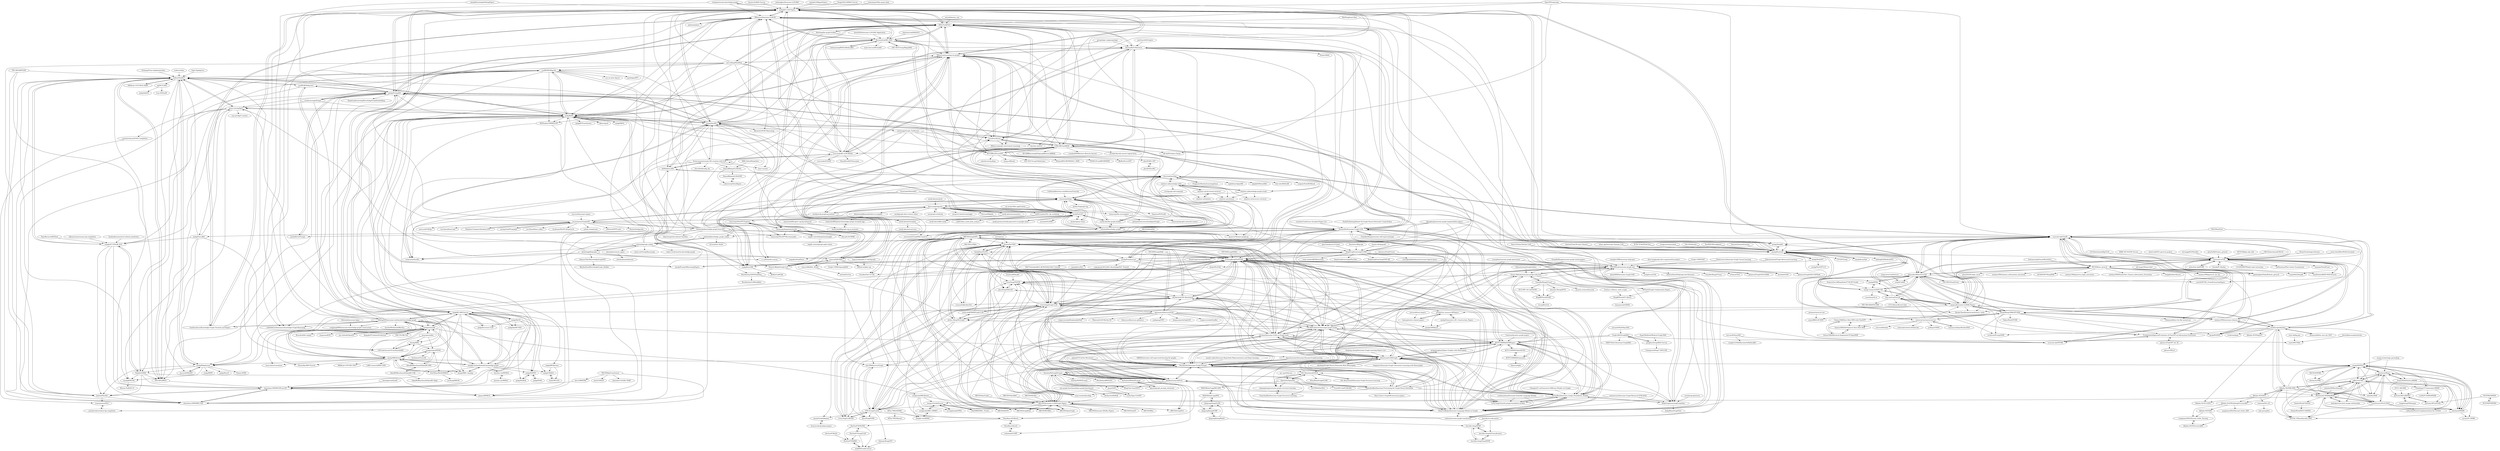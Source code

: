 digraph G {
"totogo/awesome-knowledge-graph" -> "zjukg/KG-LLM-Papers" ["e"=1]
"totogo/awesome-knowledge-graph" -> "ZihengZZH/awesome-multimodal-knowledge-graph" ["e"=1]
"totogo/awesome-knowledge-graph" -> "RManLuo/Awesome-LLM-KG" ["e"=1]
"zjunlp/DeepKE" -> "zjunlp/KnowLM" ["e"=1]
"EdisonLeeeee/Graph-Adversarial-Learning" -> "THUMNLab/awesome-graph-ood" ["e"=1]
"heathersherry/Knowledge-Graph-Tutorials-and-Papers" -> "zjukg/KG-LLM-Papers" ["e"=1]
"heathersherry/Knowledge-Graph-Tutorials-and-Papers" -> "ZihengZZH/awesome-multimodal-knowledge-graph" ["e"=1]
"heathersherry/Knowledge-Graph-Tutorials-and-Papers" -> "RManLuo/Awesome-LLM-KG" ["e"=1]
"heathersherry/Knowledge-Graph-Tutorials-and-Papers" -> "zjunlp/PromptKG" ["e"=1]
"Sujit-O/pykg2vec" -> "intfloat/SimKGC" ["e"=1]
"cheungdaven/QuatE" -> "chenchens190009/CSProm-KG" ["e"=1]
"graspologic-org/graspologic" -> "tomasonjo/blogs" ["e"=1]
"graspologic-org/graspologic" -> "XiaoxinHe/G-Retriever" ["e"=1]
"INK-USC/RE-Net" -> "mniepert/mmkb" ["e"=1]
"mniepert/mmkb" -> "INK-USC/RE-Net" ["e"=1]
"mniepert/mmkb" -> "pouyapez/mkbe"
"mniepert/mmkb" -> "zjunlp/MKGformer"
"mniepert/mmkb" -> "BorealisAI/de-simple" ["e"=1]
"mniepert/mmkb" -> "ZihengZZH/awesome-multimodal-knowledge-graph"
"mniepert/mmkb" -> "pengfei-luo/multimodal-knowledge-graph"
"mniepert/mmkb" -> "UKPLab/starsem18-multimodalKB"
"mniepert/mmkb" -> "zjukg/KG-MM-Survey"
"mniepert/mmkb" -> "xinguoxia/KGE" ["e"=1]
"mniepert/mmkb" -> "HestiaSky/IMF-Pytorch"
"mniepert/mmkb" -> "seukgcode/MELBench"
"mniepert/mmkb" -> "iacercalixto/visualsem"
"mniepert/mmkb" -> "nju-websoft/OpenEA" ["e"=1]
"mniepert/mmkb" -> "yao8839836/kg-bert" ["e"=1]
"mniepert/mmkb" -> "deepakn97/relationPrediction" ["e"=1]
"microsoft/vert-papers" -> "kaisugi/entity-related-papers" ["e"=1]
"LYuhang/Trans-Implementation" -> "intfloat/SimKGC" ["e"=1]
"zyang-ur/onestage_grounding" -> "zjunlp/HVPNeT" ["e"=1]
"zyang-ur/onestage_grounding" -> "thecharm/Mega" ["e"=1]
"pouyapez/mkbe" -> "UKPLab/starsem18-multimodalKB"
"pouyapez/mkbe" -> "wangmengsd/RSME"
"pouyapez/mkbe" -> "thunlp/IKRL"
"pouyapez/mkbe" -> "mniepert/mmkb"
"jinlanfu/NERmultimodal" -> "jefferyYu/UMT"
"jinlanfu/NERmultimodal" -> "Multimodal-NER/RpBERT"
"danielpreotiuc/text-image-relationship" -> "Multimodal-NER/RpBERT"
"UKPLab/starsem18-multimodalKB" -> "thunlp/IKRL"
"ChandlerBang/awesome-graph-attack-papers" -> "Emory-Melody/awesome-graph-reduction" ["e"=1]
"ChandlerBang/awesome-graph-attack-papers" -> "THUMNLab/awesome-graph-ood" ["e"=1]
"ShannonAI/dice_loss_for_NLP" -> "modelscope/AdaSeq" ["e"=1]
"neo4j-labs/neodash" -> "jbarrasa/goingmeta" ["e"=1]
"Cantoria/dynamic-graph-papers" -> "BUPT-GAMMA/GFMPapers" ["e"=1]
"EdisonLeeeee/GraphGallery" -> "Emory-Melody/awesome-graph-reduction" ["e"=1]
"tomasonjo/blogs" -> "neo4j/NaLLM"
"tomasonjo/blogs" -> "jbarrasa/goingmeta"
"tomasonjo/blogs" -> "neo4j-labs/llm-graph-builder" ["e"=1]
"tomasonjo/blogs" -> "AuvaLab/itext2kg"
"tomasonjo/blogs" -> "rahulnyk/knowledge_graph"
"tomasonjo/blogs" -> "tomasonjo/llm-movieagent"
"tomasonjo/blogs" -> "tomasonjo/langchain2neo4j"
"tomasonjo/blogs" -> "docker/genai-stack" ["e"=1]
"tomasonjo/blogs" -> "neo4j/neo4j-graphrag-python" ["e"=1]
"tomasonjo/blogs" -> "varunshenoy/GraphGPT"
"tomasonjo/blogs" -> "Joshua-Yu/graph-rag"
"tomasonjo/blogs" -> "tomasonjo/graphs-network-science"
"tomasonjo/blogs" -> "severian42/GraphRAG-Local-UI" ["e"=1]
"tomasonjo/blogs" -> "zjukg/KG-LLM-Papers"
"tomasonjo/blogs" -> "gusye1234/nano-graphrag" ["e"=1]
"FXLP/MarkTool" -> "universal-ie/UIE" ["e"=1]
"FXLP/MarkTool" -> "cocacola-lab/ChatIE" ["e"=1]
"yao8839836/kg-bert" -> "intfloat/SimKGC" ["e"=1]
"yao8839836/kg-bert" -> "zjunlp/PromptKG" ["e"=1]
"yao8839836/kg-bert" -> "wangbo9719/StAR_KGC" ["e"=1]
"yao8839836/kg-bert" -> "yao8839836/kg-llm" ["e"=1]
"yao8839836/kg-bert" -> "mniepert/mmkb" ["e"=1]
"BDBC-KG-NLP/IE-Survey" -> "universal-ie/UIE" ["e"=1]
"ChandlerBang/awesome-self-supervised-gnn" -> "XiaoxinHe/Awesome-Graph-LLM" ["e"=1]
"amzn/pecos" -> "AndyJZhao/GLEM" ["e"=1]
"amzn/pecos" -> "XiaoxinHe/TAPE" ["e"=1]
"Lionelsy/Conference-Accepted-Paper-List" -> "XiaoxinHe/Awesome-Graph-LLM" ["e"=1]
"HazyResearch/KGEmb" -> "wangbo9719/StAR_KGC" ["e"=1]
"OA256864/MEL_Tweets" -> "wangxw5/wikiDiverse"
"jefferyYu/UMT" -> "TransformersWsz/UMGF"
"jefferyYu/UMT" -> "Multimodal-NER/RpBERT"
"jefferyYu/UMT" -> "zjunlp/HVPNeT"
"jefferyYu/UMT" -> "thecharm/MNRE"
"jefferyYu/UMT" -> "thecharm/Mega"
"jefferyYu/UMT" -> "xubodhu/MAF"
"jefferyYu/UMT" -> "jinlanfu/NERmultimodal"
"jefferyYu/UMT" -> "softhuafei/Pytorch-implementation-for-OCSGA"
"jefferyYu/UMT" -> "RiTUAL-UH/multimodal_NER"
"jefferyYu/UMT" -> "Alibaba-NLP/KB-NER"
"jefferyYu/UMT" -> "Chenfeng1271/awesome-MNER"
"jefferyYu/UMT" -> "danielpreotiuc/text-image-relationship"
"kkteru/grail" -> "zjukg/KoPA" ["e"=1]
"nju-websoft/OpenEA" -> "mniepert/mmkb" ["e"=1]
"mengliu1998/awesome-deep-gnn" -> "THUMNLab/awesome-graph-ood" ["e"=1]
"microsoft/SmartKG" -> "cocacola-lab/GPT4IE"
"microsoft/SmartKG" -> "wangle1218/QASystemOnMedicalKG"
"shawroad/NLP_pytorch_project" -> "universal-ie/UIE" ["e"=1]
"tsafavi/codex" -> "intfloat/SimKGC" ["e"=1]
"MIRALab-USTC/KGE-HAKE" -> "intfloat/SimKGC" ["e"=1]
"SXKDZ/awesome-self-supervised-learning-for-graphs" -> "WxxShirley/Awesome-Graph-Prompt" ["e"=1]
"BshoterJ/awesome-kgqa" -> "songjiang0909/awesome-knowledge-graph-construction" ["e"=1]
"Multimodal-NER/RpBERT" -> "jefferyYu/UMT"
"Multimodal-NER/RpBERT" -> "danielpreotiuc/text-image-relationship"
"Multimodal-NER/RpBERT" -> "RiTUAL-UH/multimodal_NER"
"Multimodal-NER/RpBERT" -> "thecharm/MNRE"
"Multimodal-NER/RpBERT" -> "TransformersWsz/UMGF"
"Multimodal-NER/RpBERT" -> "thecharm/Mega"
"Multimodal-NER/RpBERT" -> "zjunlp/HVPNeT"
"Multimodal-NER/RpBERT" -> "wangxw5/wikiDiverse"
"Multimodal-NER/RpBERT" -> "DianboWork/CNERTA"
"ZihengZZH/awesome-multimodal-knowledge-graph" -> "pengfei-luo/multimodal-knowledge-graph"
"ZihengZZH/awesome-multimodal-knowledge-graph" -> "zjukg/KG-MM-Survey"
"ZihengZZH/awesome-multimodal-knowledge-graph" -> "zjunlp/MKGformer"
"ZihengZZH/awesome-multimodal-knowledge-graph" -> "mniepert/mmkb"
"ZihengZZH/awesome-multimodal-knowledge-graph" -> "zjunlp/MKG_Analogy"
"ZihengZZH/awesome-multimodal-knowledge-graph" -> "heathersherry/Knowledge-Graph-Tutorials-and-Papers" ["e"=1]
"ZihengZZH/awesome-multimodal-knowledge-graph" -> "zjunlp/PromptKG"
"ZihengZZH/awesome-multimodal-knowledge-graph" -> "zjukg/KG-LLM-Papers"
"ZihengZZH/awesome-multimodal-knowledge-graph" -> "UKPLab/starsem18-multimodalKB"
"ZihengZZH/awesome-multimodal-knowledge-graph" -> "enoche/MultimodalRecSys" ["e"=1]
"ZihengZZH/awesome-multimodal-knowledge-graph" -> "songjiang0909/awesome-knowledge-graph-construction"
"ZihengZZH/awesome-multimodal-knowledge-graph" -> "LIANGKE23/Awesome-Knowledge-Graph-Reasoning" ["e"=1]
"ZihengZZH/awesome-multimodal-knowledge-graph" -> "thunlp/IKRL"
"ZihengZZH/awesome-multimodal-knowledge-graph" -> "SpaceLearner/Awesome-DynamicGraphLearning" ["e"=1]
"ZihengZZH/awesome-multimodal-knowledge-graph" -> "zjukg/KoPA"
"allenai/commonsense-kg-completion" -> "wangbo9719/StAR_KGC" ["e"=1]
"Alibaba-NLP/MultilangStructureKD" -> "Alibaba-NLP/AIN"
"Alibaba-NLP/MultilangStructureKD" -> "wangxinyu0922/Second_Order_SDP" ["e"=1]
"Alibaba-NLP/MultilangStructureKD" -> "wangxinyu0922/Second_Order_Parsing"
"liucongg/NLPDataSet" -> "universal-ie/UIE" ["e"=1]
"JunnYu/RoFormer_pytorch" -> "universal-ie/UIE" ["e"=1]
"princeton-nlp/PURE" -> "universal-ie/UIE" ["e"=1]
"BUPT-GAMMA/OpenHGNN" -> "BUPT-GAMMA/GammaGL" ["e"=1]
"BUPT-GAMMA/OpenHGNN" -> "BUPT-GAMMA/GFMPapers" ["e"=1]
"SpaceLearner/Awesome-DynamicGraphLearning" -> "WxxShirley/Awesome-Graph-Prompt" ["e"=1]
"SpaceLearner/Awesome-DynamicGraphLearning" -> "PeterGriffinJin/Awesome-Language-Model-on-Graphs" ["e"=1]
"HIT-SCIR/plm-nlp-code" -> "universal-ie/UIE" ["e"=1]
"AnacletoLAB/grape" -> "DeepGraphLearning/ULTRA" ["e"=1]
"aws/graph-notebook" -> "jbarrasa/goingmeta" ["e"=1]
"CBLUEbenchmark/CBLUE" -> "universal-ie/UIE" ["e"=1]
"TransformersWsz/UMGF" -> "jefferyYu/UMT"
"TransformersWsz/UMGF" -> "Multimodal-NER/RpBERT"
"TransformersWsz/UMGF" -> "zjunlp/HVPNeT"
"TransformersWsz/UMGF" -> "thecharm/Mega"
"TransformersWsz/UMGF" -> "thecharm/MNRE"
"TransformersWsz/UMGF" -> "softhuafei/Pytorch-implementation-for-OCSGA"
"TransformersWsz/UMGF" -> "RiTUAL-UH/multimodal_NER"
"marlin-codes/Awesome-Hyperbolic-Representation-and-Deep-Learning" -> "WxxShirley/Awesome-Graph-Prompt" ["e"=1]
"gaohongkui/GlobalPointer_pytorch" -> "universal-ie/UIE" ["e"=1]
"ZhuiyiTechnology/roformer" -> "universal-ie/UIE" ["e"=1]
"kaisugi/entity-related-papers" -> "zjunlp/Low-resource-KEPapers"
"Alibaba-NLP/ACE" -> "Alibaba-NLP/KB-NER"
"Alibaba-NLP/ACE" -> "Alibaba-NLP/CLNER"
"Alibaba-NLP/ACE" -> "wzhouad/NLL-IE"
"Alibaba-NLP/ACE" -> "Alibaba-NLP/MultilangStructureKD"
"DianboWork/CNERTA" -> "DianboWork/M3T-CNERTA"
"moon-hotel/BertWithPretrained" -> "universal-ie/UIE" ["e"=1]
"seukgcode/MEL-GHMFC" -> "pengfei-luo/MIMIC"
"seukgcode/MEL-GHMFC" -> "wangxw5/wikiDiverse"
"cj2001/nodes2021_kg_workshop" -> "cj2001/bite_sized_data_science"
"wangbo9719/StAR_KGC" -> "chenchens190009/KG-S2S"
"wangbo9719/StAR_KGC" -> "Neph0s/LMKE"
"wangbo9719/StAR_KGC" -> "jhshen95/LASS"
"wangbo9719/StAR_KGC" -> "intfloat/SimKGC"
"wangbo9719/StAR_KGC" -> "chenchens190009/CSProm-KG"
"apoorvumang/kgt5" -> "intfloat/SimKGC"
"apoorvumang/kgt5" -> "chenchens190009/KG-S2S"
"apoorvumang/kgt5" -> "jhshen95/LASS"
"apoorvumang/kgt5" -> "wangbo9719/StAR_KGC"
"apoorvumang/kgt5" -> "THU-KEG/PKGC"
"apoorvumang/kgt5" -> "chenchens190009/CSProm-KG"
"apoorvumang/kgt5" -> "uma-pi1/kgt5-context"
"apoorvumang/kgt5" -> "justinlovelace/LM-KG-Completion"
"apoorvumang/kgt5" -> "zjukg/KoPA"
"thecharm/Mega" -> "thecharm/MNRE"
"thecharm/Mega" -> "jefferyYu/UMT"
"thecharm/Mega" -> "zjunlp/HVPNeT"
"thecharm/Mega" -> "TransformersWsz/UMGF"
"thecharm/Mega" -> "YuanLi95/EEGA-for-JMERE"
"thecharm/Mega" -> "Multimodal-NER/RpBERT"
"thecharm/Mega" -> "sysulic/FL-MSRE"
"thecharm/Mega" -> "softhuafei/Pytorch-implementation-for-OCSGA"
"thecharm/Mega" -> "RiTUAL-UH/multimodal_NER"
"thecharm/Mega" -> "xubodhu/MAF"
"yuanqidu/awesome-graph-generation" -> "THUMNLab/awesome-graph-ood" ["e"=1]
"yuanqidu/awesome-graph-generation" -> "THUMNLab/awesome-large-graph-model" ["e"=1]
"yuanqidu/awesome-graph-generation" -> "HaitaoMao/Awesome_Graph_Foundation_Models" ["e"=1]
"liyichen-cly/MMEA" -> "liyichen-cly/MSNEA"
"THU-KEG/KEPLER" -> "chenchens190009/KG-S2S" ["e"=1]
"THU-KEG/KEPLER" -> "intfloat/SimKGC" ["e"=1]
"THU-KEG/KEPLER" -> "THU-KEG/PKGC" ["e"=1]
"zhw12/BERTRL" -> "chenchens190009/CSProm-KG"
"wangmengsd/RSME" -> "OreOZhao/MoSE4MKGC"
"wangmengsd/RSME" -> "zjunlp/MKGformer"
"wangmengsd/RSME" -> "OpenBGBenchmark/OpenBG-IMG"
"wangmengsd/RSME" -> "ksolaiman/TransAE"
"migalkin/NodePiece" -> "apoorvumang/kgt5" ["e"=1]
"thecharm/MNRE" -> "thecharm/Mega"
"thecharm/MNRE" -> "Multimodal-NER/RpBERT"
"thecharm/MNRE" -> "RiTUAL-UH/multimodal_NER"
"thecharm/MNRE" -> "zjunlp/HVPNeT"
"thecharm/MNRE" -> "jefferyYu/UMT"
"thecharm/MNRE" -> "sysulic/FL-MSRE"
"seukgcode/MELBench" -> "ict-bigdatalab/VNEL"
"seukgcode/MELBench" -> "wangxw5/wikiDiverse"
"seukgcode/MELBench" -> "OA256864/MEL_Tweets"
"seukgcode/MELBench" -> "seukgcode/MEL-GHMFC"
"seukgcode/MELBench" -> "pengfei-luo/MIMIC"
"justinlovelace/robust-kg-completion" -> "yuanyehome/PALT"
"wangxinyu0922/Second_Order_Parsing" -> "Alibaba-NLP/StructuralKD"
"Alibaba-NLP/AIN" -> "Alibaba-NLP/StructuralKD"
"Alibaba-NLP/AIN" -> "wangxinyu0922/Second_Order_Parsing"
"Alibaba-NLP/StructuralKD" -> "wangxinyu0922/Second_Order_Parsing"
"PacktPublishing/Hands-On-Graph-Neural-Networks-Using-Python" -> "XiaoxinHe/Awesome-Graph-LLM" ["e"=1]
"thunlp/PL-Marker" -> "universal-ie/UIE" ["e"=1]
"microsoft/HittER" -> "zjunlp/Relphormer"
"zjunlp/Relphormer" -> "microsoft/HittER"
"zjunlp/Relphormer" -> "zjukg/RMPI" ["e"=1]
"zjunlp/Relphormer" -> "zjunlp/KNN-KG"
"zjunlp/Relphormer" -> "zjukg/MorsE" ["e"=1]
"zjunlp/Relphormer" -> "intfloat/SimKGC"
"zjunlp/Relphormer" -> "Tebmer/SNRI" ["e"=1]
"zjunlp/Relphormer" -> "jhshen95/LASS"
"zjunlp/Relphormer" -> "Neph0s/LMKE"
"zjukg/NeuralKG" -> "zjunlp/Relphormer" ["e"=1]
"zjukg/NeuralKG" -> "intfloat/SimKGC" ["e"=1]
"zjukg/NeuralKG" -> "zjunlp/MKGformer" ["e"=1]
"zjukg/NeuralKG" -> "apoorvumang/kgt5" ["e"=1]
"zjukg/NeuralKG" -> "zjunlp/KNN-KG" ["e"=1]
"zjukg/NeuralKG" -> "wangbo9719/StAR_KGC" ["e"=1]
"old-wang-95/easy-bert" -> "taishan1994/pytorch_uie_ner"
"zjunlp/PromptKG" -> "zjunlp/KnowPrompt" ["e"=1]
"zjunlp/PromptKG" -> "zjukg/KG-LLM-Papers"
"zjunlp/PromptKG" -> "yao8839836/kg-bert" ["e"=1]
"zjunlp/PromptKG" -> "zjukg/KoPA"
"zjunlp/PromptKG" -> "zjunlp/AutoKG"
"zjunlp/PromptKG" -> "intfloat/SimKGC"
"zjunlp/PromptKG" -> "zjunlp/KnowLM"
"zjunlp/PromptKG" -> "apoorvumang/kgt5"
"zjunlp/PromptKG" -> "zjunlp/EasyInstruct"
"zjunlp/PromptKG" -> "zjunlp/Prompt4ReasoningPapers" ["e"=1]
"zjunlp/PromptKG" -> "RManLuo/Awesome-LLM-KG"
"zjunlp/PromptKG" -> "yao8839836/kg-llm"
"zjunlp/PromptKG" -> "michiyasunaga/dragon" ["e"=1]
"zjunlp/PromptKG" -> "zjukg/NeuralKG" ["e"=1]
"zjunlp/PromptKG" -> "DeepGraphLearning/KnowledgeGraphEmbedding" ["e"=1]
"zjunlp/MKGformer" -> "wangmengsd/RSME"
"zjunlp/MKGformer" -> "zjunlp/MKG_Analogy"
"zjunlp/MKGformer" -> "OreOZhao/MoSE4MKGC"
"zjunlp/MKGformer" -> "OpenBGBenchmark/OpenBG-IMG"
"zjunlp/MKGformer" -> "zjunlp/HVPNeT"
"zjunlp/MKGformer" -> "mniepert/mmkb"
"zjunlp/MKGformer" -> "thunlp/IKRL"
"zjunlp/MKGformer" -> "pengfei-luo/multimodal-knowledge-graph"
"zjunlp/MKGformer" -> "LARS-research/RED-GNN" ["e"=1]
"zjunlp/MKGformer" -> "ZihengZZH/awesome-multimodal-knowledge-graph"
"zjunlp/MKGformer" -> "HestiaSky/IMF-Pytorch"
"zjunlp/MKGformer" -> "zjunlp/Relphormer"
"zjunlp/MKGformer" -> "MIRALab-USTC/KG-TACT" ["e"=1]
"zjunlp/MKGformer" -> "iacercalixto/visualsem"
"zjunlp/MKGformer" -> "intfloat/SimKGC"
"zhao-tong/graph-data-augmentation-papers" -> "THUMNLab/awesome-graph-ood" ["e"=1]
"zjunlp/HVPNeT" -> "jefferyYu/UMT"
"zjunlp/HVPNeT" -> "thecharm/MNRE"
"zjunlp/HVPNeT" -> "thecharm/Mega"
"zjunlp/HVPNeT" -> "TransformersWsz/UMGF"
"zjunlp/HVPNeT" -> "xubodhu/MAF"
"zjunlp/HVPNeT" -> "Multimodal-NER/RpBERT"
"zjunlp/HVPNeT" -> "Chenfeng1271/awesome-MNER"
"zjunlp/HVPNeT" -> "YuanLi95/EEGA-for-JMERE"
"zjunlp/HVPNeT" -> "thecharm/TMR"
"zjunlp/HVPNeT" -> "NJUNLP/MORE"
"liuhuanyong/DomainWordsDict" -> "HUSTAI/uie_pytorch" ["e"=1]
"DeepGraphLearning/NBFNet" -> "zjunlp/Relphormer" ["e"=1]
"DeepGraphLearning/NBFNet" -> "DeepGraphLearning/ULTRA" ["e"=1]
"universal-ie/UIE" -> "HUSTAI/uie_pytorch"
"universal-ie/UIE" -> "BeyonderXX/InstructUIE"
"universal-ie/UIE" -> "gaohongkui/GlobalPointer_pytorch" ["e"=1]
"universal-ie/UIE" -> "loujie0822/DeepIE" ["e"=1]
"universal-ie/UIE" -> "cocacola-lab/ChatIE"
"universal-ie/UIE" -> "ljynlp/W2NER" ["e"=1]
"universal-ie/UIE" -> "131250208/TPlinker-joint-extraction" ["e"=1]
"universal-ie/UIE" -> "princeton-nlp/PURE" ["e"=1]
"universal-ie/UIE" -> "lonePatient/BERT-NER-Pytorch" ["e"=1]
"universal-ie/UIE" -> "carrie0307/DL_EventExtractionPapers" ["e"=1]
"universal-ie/UIE" -> "quqxui/Awesome-LLM4IE-Papers"
"universal-ie/UIE" -> "LeeSureman/Flat-Lattice-Transformer" ["e"=1]
"universal-ie/UIE" -> "ShannonAI/mrc-for-flat-nested-ner" ["e"=1]
"universal-ie/UIE" -> "thunlp/PL-Marker" ["e"=1]
"universal-ie/UIE" -> "luyaojie/Text2Event" ["e"=1]
"flyingdoog/awesome-graph-explainability-papers" -> "WxxShirley/Awesome-Graph-Prompt" ["e"=1]
"flyingdoog/awesome-graph-explainability-papers" -> "XiaoxinHe/Awesome-Graph-LLM" ["e"=1]
"flyingdoog/awesome-graph-explainability-papers" -> "PeterGriffinJin/Awesome-Language-Model-on-Graphs" ["e"=1]
"flyingdoog/awesome-graph-explainability-papers" -> "THUMNLab/awesome-graph-ood" ["e"=1]
"wehos/awesome-graph-transformer" -> "HaitaoMao/Awesome_Graph_Foundation_Models" ["e"=1]
"wehos/awesome-graph-transformer" -> "THUMNLab/awesome-large-graph-model" ["e"=1]
"wehos/awesome-graph-transformer" -> "XiaoxinHe/Awesome-Graph-LLM" ["e"=1]
"wehos/awesome-graph-transformer" -> "PeterGriffinJin/Awesome-Language-Model-on-Graphs" ["e"=1]
"wehos/awesome-graph-transformer" -> "WxxShirley/Awesome-Graph-Prompt" ["e"=1]
"Graph-COM/GSAT" -> "THUMNLab/awesome-graph-ood" ["e"=1]
"ljynlp/W2NER" -> "universal-ie/UIE" ["e"=1]
"THU-KEG/OmniEvent" -> "BeyonderXX/InstructUIE" ["e"=1]
"TimeLovercc/Awesome-Graph-Causal-Learning" -> "THUMNLab/awesome-graph-ood" ["e"=1]
"taishan1994/awesome-chinese-ner" -> "quqxui/Awesome-LLM4IE-Papers" ["e"=1]
"taishan1994/awesome-chinese-ner" -> "cocacola-lab/ChatIE" ["e"=1]
"taishan1994/awesome-chinese-ner" -> "modelscope/AdaSeq" ["e"=1]
"taishan1994/awesome-chinese-ner" -> "ShuheWang1998/GPT-NER" ["e"=1]
"BUPT-GAMMA/GammaGL" -> "BUPT-GAMMA/OpenHGNN" ["e"=1]
"BUPT-GAMMA/GammaGL" -> "BUPT-GAMMA/GFMPapers"
"BUPT-GAMMA/GammaGL" -> "YijianLiu/hgbi"
"KRR-Oxford/DeepOnto" -> "HamedBabaei/LLMs4OL" ["e"=1]
"jbarrasa/goingmeta" -> "tomasonjo/blogs"
"jbarrasa/goingmeta" -> "neo4j-labs/neosemantics" ["e"=1]
"jbarrasa/goingmeta" -> "neo4j/neo4j-graphrag-python" ["e"=1]
"jbarrasa/goingmeta" -> "neo4j/NaLLM"
"jbarrasa/goingmeta" -> "monarch-initiative/ontogpt" ["e"=1]
"jbarrasa/goingmeta" -> "aws/graph-notebook" ["e"=1]
"jbarrasa/goingmeta" -> "tomasonjo/llm-movieagent"
"jbarrasa/goingmeta" -> "DerwenAI/kglab" ["e"=1]
"jbarrasa/goingmeta" -> "neo4j-labs/rdflib-neo4j"
"jbarrasa/goingmeta" -> "SapienzaNLP/relik" ["e"=1]
"jbarrasa/goingmeta" -> "a-s-g93/neo4j-runway"
"jbarrasa/goingmeta" -> "neo4j/graph-data-science-client" ["e"=1]
"jbarrasa/goingmeta" -> "cj2001/nodes2021_kg_workshop"
"jbarrasa/goingmeta" -> "neo4j-partners/neo4j-generative-ai-google-cloud"
"jbarrasa/goingmeta" -> "JohannesJolkkonen/funktio-ai-samples"
"Neph0s/LMKE" -> "quqxui/MPIKGC"
"Neph0s/LMKE" -> "chenchens190009/CSProm-KG"
"Neph0s/LMKE" -> "jhshen95/LASS"
"Neph0s/LMKE" -> "zjunlp/KNN-KG"
"Neph0s/LMKE" -> "THU-KEG/PKGC"
"Neph0s/LMKE" -> "wangbo9719/StAR_KGC"
"CLUEbenchmark/KgCLUE" -> "universal-ie/UIE" ["e"=1]
"THUDM/GraphMAE" -> "LechengKong/OneForAll" ["e"=1]
"THUDM/GraphMAE" -> "WxxShirley/Awesome-Graph-Prompt" ["e"=1]
"THUDM/GraphMAE" -> "sheldonresearch/ProG" ["e"=1]
"zjunlp/Generative_KG_Construction_Papers" -> "zjunlp/Low-resource-KEPapers"
"zjunlp/Generative_KG_Construction_Papers" -> "zjunlp/LREBench"
"alexfanjn/Graph-Neural-Networks-With-Heterophily" -> "SitaoLuan/LLM4Graph" ["e"=1]
"alexfanjn/Graph-Neural-Networks-With-Heterophily" -> "GSL-Benchmark/GSLB" ["e"=1]
"alexfanjn/Graph-Neural-Networks-With-Heterophily" -> "Emory-Melody/awesome-graph-reduction" ["e"=1]
"Alibaba-NLP/KB-NER" -> "jefferyYu/UMT"
"Alibaba-NLP/KB-NER" -> "Multimodal-NER/RpBERT"
"Alibaba-NLP/KB-NER" -> "zjunlp/HVPNeT"
"Alibaba-NLP/KB-NER" -> "Alibaba-NLP/ACE"
"Alibaba-NLP/KB-NER" -> "TransformersWsz/UMGF"
"Alibaba-NLP/KB-NER" -> "xubodhu/MAF"
"Alibaba-NLP/KB-NER" -> "modelscope/AdaSeq"
"Alibaba-NLP/KB-NER" -> "Alibaba-NLP/MultilangStructureKD"
"Alibaba-NLP/KB-NER" -> "RiTUAL-UH/multimodal_NER"
"Alibaba-NLP/KB-NER" -> "thecharm/MNRE"
"OpenBGBenchmark/OpenBG-CSK" -> "OpenBGBenchmark/OpenBG-IMG"
"OpenBGBenchmark/OpenBG-CSK" -> "OpenBGBenchmark/OpenBG-Align"
"OpenBGBenchmark/OpenBG-IMG" -> "OpenBGBenchmark/OpenBG-CSK"
"OpenBGBenchmark/OpenBG-IMG" -> "wangmengsd/RSME"
"OpenBGBenchmark/OpenBG-IMG" -> "zjunlp/MKGformer"
"intfloat/SimKGC" -> "apoorvumang/kgt5"
"intfloat/SimKGC" -> "THU-KEG/PKGC"
"intfloat/SimKGC" -> "zjukg/KoPA"
"intfloat/SimKGC" -> "chenchens190009/CSProm-KG"
"intfloat/SimKGC" -> "jhshen95/LASS"
"intfloat/SimKGC" -> "wangbo9719/StAR_KGC"
"intfloat/SimKGC" -> "chenchens190009/KG-S2S"
"intfloat/SimKGC" -> "yao8839836/kg-bert" ["e"=1]
"intfloat/SimKGC" -> "Neph0s/LMKE"
"intfloat/SimKGC" -> "microsoft/HittER"
"intfloat/SimKGC" -> "zjunlp/KNN-KG"
"intfloat/SimKGC" -> "zjunlp/Relphormer"
"intfloat/SimKGC" -> "yao8839836/kg-llm"
"intfloat/SimKGC" -> "ngl567/CAKE"
"intfloat/SimKGC" -> "MIRALab-USTC/KGE-HAKE" ["e"=1]
"zjunlp/Low-resource-KEPapers" -> "zjunlp/Generative_KG_Construction_Papers"
"zjunlp/Low-resource-KEPapers" -> "zjunlp/LREBench"
"zjunlp/Low-resource-KEPapers" -> "kaisugi/entity-related-papers"
"wzhouad/NLL-IE" -> "luka-group/lite"
"zjunlp/KnowPrompt" -> "zjunlp/PromptKG" ["e"=1]
"facebookresearch/ssl-relation-prediction" -> "wangbo9719/StAR_KGC" ["e"=1]
"ZhuYun97/RoSA" -> "ZhuYun97/MARIO"
"THUDM/kgTransformer" -> "bys0318/QTO" ["e"=1]
"THUDM/kgTransformer" -> "justinlovelace/robust-kg-completion"
"THUDM/kgTransformer" -> "zhw12/BERTRL"
"THUDM/kgTransformer" -> "zhiweihu1103/QE-TEMP" ["e"=1]
"jhshen95/LASS" -> "chenchens190009/CSProm-KG"
"jhshen95/LASS" -> "chenchens190009/KG-S2S"
"jhshen95/LASS" -> "yuanyehome/PALT"
"qitianwu/GraphOOD-EERM" -> "THUMNLab/awesome-graph-ood" ["e"=1]
"jinzcdev/vscode-pintia" -> "horrible-dong/QTClassification"
"jinzcdev/vscode-pintia" -> "horrible-dong/DNRT"
"zjunlp/KNN-KG" -> "Wentao-Xu/KGE-CL"
"ChandlerBang/GCond" -> "Amanda-Zheng/SFGC"
"ChandlerBang/GCond" -> "amazon-science/doscond"
"ChandlerBang/GCond" -> "RingBDStack/SGDD"
"ChandlerBang/GCond" -> "Emory-Melody/awesome-graph-reduction"
"ChandlerBang/GCond" -> "NUS-HPC-AI-Lab/GEOM"
"ChandlerBang/GCond" -> "XYGaoG/Graph-Condensation-Papers"
"ngl567/CAKE" -> "Lion-ZS/DualE" ["e"=1]
"ngl567/CAKE" -> "zjukg/AnKGE"
"TrustAGI-Lab/SUBLIME" -> "GSL-Benchmark/GSLB" ["e"=1]
"wangxw5/wikiDiverse" -> "OA256864/MEL_Tweets"
"wangxw5/wikiDiverse" -> "seukgcode/MEL-GHMFC"
"wangxw5/wikiDiverse" -> "ict-bigdatalab/VNEL"
"RootbeerComputer/backend-GPT" -> "varunshenoy/GraphGPT" ["e"=1]
"pengfei-luo/multimodal-knowledge-graph" -> "ZihengZZH/awesome-multimodal-knowledge-graph"
"pengfei-luo/multimodal-knowledge-graph" -> "zjukg/KG-MM-Survey"
"pengfei-luo/multimodal-knowledge-graph" -> "zjunlp/MKG_Analogy"
"pengfei-luo/multimodal-knowledge-graph" -> "zjukg/NATIVE"
"pengfei-luo/multimodal-knowledge-graph" -> "zjunlp/MKGformer"
"pengfei-luo/multimodal-knowledge-graph" -> "zjukg/UMAEA"
"pengfei-luo/multimodal-knowledge-graph" -> "mniepert/mmkb"
"pengfei-luo/multimodal-knowledge-graph" -> "zjukg/KoPA"
"pengfei-luo/multimodal-knowledge-graph" -> "liyichen-cly/MSNEA"
"pengfei-luo/multimodal-knowledge-graph" -> "OreOZhao/MoSE4MKGC"
"promptslab/Promptify" -> "varunshenoy/GraphGPT" ["e"=1]
"varunshenoy/GraphGPT" -> "RManLuo/Awesome-LLM-KG"
"varunshenoy/GraphGPT" -> "promptslab/Promptify" ["e"=1]
"varunshenoy/GraphGPT" -> "neo4j/NaLLM"
"varunshenoy/GraphGPT" -> "XiaoxinHe/Awesome-Graph-LLM"
"varunshenoy/GraphGPT" -> "zjukg/KG-LLM-Papers"
"varunshenoy/GraphGPT" -> "tomasonjo/blogs"
"varunshenoy/GraphGPT" -> "run-llama/llama_index" ["e"=1]
"varunshenoy/GraphGPT" -> "lucidrains/PaLM-rlhf-pytorch" ["e"=1]
"varunshenoy/GraphGPT" -> "tomhartke/knowledge-graph-from-GPT"
"varunshenoy/GraphGPT" -> "nebuly-ai/optimate" ["e"=1]
"varunshenoy/GraphGPT" -> "zilliztech/GPTCache" ["e"=1]
"varunshenoy/GraphGPT" -> "ShishirPatil/gorilla" ["e"=1]
"varunshenoy/GraphGPT" -> "RootbeerComputer/backend-GPT" ["e"=1]
"varunshenoy/GraphGPT" -> "microsoft/LMOps" ["e"=1]
"varunshenoy/GraphGPT" -> "run-llama/llama-hub" ["e"=1]
"zjunlp/MKG_Analogy" -> "zjunlp/MKGformer"
"zjunlp/MKG_Analogy" -> "pengfei-luo/multimodal-knowledge-graph"
"michiyasunaga/dragon" -> "zjunlp/PromptKG" ["e"=1]
"michiyasunaga/dragon" -> "apoorvumang/kgt5" ["e"=1]
"michiyasunaga/dragon" -> "zjunlp/MKGformer" ["e"=1]
"michiyasunaga/dragon" -> "zjukg/KoPA" ["e"=1]
"michiyasunaga/dragon" -> "yao8839836/kg-llm" ["e"=1]
"neo4j-labs/neosemantics" -> "jbarrasa/goingmeta" ["e"=1]
"neo4j-labs/neosemantics" -> "neo4j-labs/rdflib-neo4j" ["e"=1]
"zjunlp/KnowledgeEditingPapers" -> "zjukg/KG-LLM-Papers" ["e"=1]
"zjunlp/KnowledgeEditingPapers" -> "zjunlp/PromptKG" ["e"=1]
"awslabs/graphstorm" -> "DeepGraphLearning/GraphAny" ["e"=1]
"HarderThenHarder/transformers_tasks" -> "zjunlp/KnowLM" ["e"=1]
"HKUDS/SSLRec" -> "HKUDS/Awesome-LLM4Graph-Papers" ["e"=1]
"qitianwu/NodeFormer" -> "YuanchenBei/Awesome-Pretraining-for-Graph-Neural-Networks" ["e"=1]
"qitianwu/NodeFormer" -> "LechengKong/OneForAll" ["e"=1]
"microsoft/prompt-engine" -> "varunshenoy/GraphGPT" ["e"=1]
"zjunlp/Prompt4ReasoningPapers" -> "zjunlp/EasyInstruct" ["e"=1]
"zjunlp/Prompt4ReasoningPapers" -> "zjunlp/PromptKG" ["e"=1]
"MingChen-Sun/GPPT" -> "Starlien95/GraphPrompt"
"lzxlin/MCLEA" -> "zjukg/UMAEA"
"THUMNLab/awesome-graph-ood" -> "divelab/GOOD" ["e"=1]
"THUMNLab/awesome-graph-ood" -> "qitianwu/GraphOOD-GNNSafe" ["e"=1]
"THUMNLab/awesome-graph-ood" -> "LechengKong/OneForAll"
"THUMNLab/awesome-graph-ood" -> "qitianwu/GraphOOD-EERM" ["e"=1]
"THUMNLab/awesome-graph-ood" -> "kaize0409/Awesome-Graph-OOD" ["e"=1]
"THUMNLab/awesome-graph-ood" -> "Emory-Melody/awesome-graph-reduction"
"THUMNLab/awesome-graph-ood" -> "THUMNLab/awesome-large-graph-model"
"THUMNLab/awesome-graph-ood" -> "yongduosui/CAL" ["e"=1]
"THUMNLab/awesome-graph-ood" -> "AndrewZhou924/graph-ood-detection" ["e"=1]
"THUMNLab/awesome-graph-ood" -> "ChandlerBang/GTrans" ["e"=1]
"THUMNLab/awesome-graph-ood" -> "HaitaoMao/Awesome_Graph_Foundation_Models"
"THUMNLab/awesome-graph-ood" -> "LFhase/CIGA" ["e"=1]
"THUMNLab/awesome-graph-ood" -> "zepengzhang/awesome-graph-structure-learning"
"Chenfeng1271/awesome-MNER" -> "JinYuanLi0012/PGIM"
"Chenfeng1271/awesome-MNER" -> "LiuPeiP-CS/IIE4MNER"
"Chenfeng1271/awesome-MNER" -> "JinYuanLi0012/RiVEG"
"Chenfeng1271/awesome-MNER" -> "zjunlp/HVPNeT"
"zjukg/MEAformer" -> "zjukg/UMAEA"
"zjukg/MEAformer" -> "lzxlin/MCLEA"
"HUSTAI/uie_pytorch" -> "universal-ie/UIE"
"HUSTAI/uie_pytorch" -> "taishan1994/pytorch_uie_ner"
"HUSTAI/uie_pytorch" -> "cocacola-lab/ChatIE"
"HUSTAI/uie_pytorch" -> "BeyonderXX/InstructUIE"
"HUSTAI/uie_pytorch" -> "ljynlp/W2NER" ["e"=1]
"HUSTAI/uie_pytorch" -> "taishan1994/PointerNet_Chinese_Information_Extraction" ["e"=1]
"HUSTAI/uie_pytorch" -> "gaohongkui/GlobalPointer_pytorch" ["e"=1]
"HUSTAI/uie_pytorch" -> "Tongjilibo/bert4torch" ["e"=1]
"HUSTAI/uie_pytorch" -> "xhw205/GPLinker_torch" ["e"=1]
"HUSTAI/uie_pytorch" -> "taishan1994/chinese_information_extraction" ["e"=1]
"HUSTAI/uie_pytorch" -> "z814081807/DeepNER" ["e"=1]
"HUSTAI/uie_pytorch" -> "HarderThenHarder/transformers_tasks" ["e"=1]
"HUSTAI/uie_pytorch" -> "loujie0822/DeepIE" ["e"=1]
"HUSTAI/uie_pytorch" -> "lonePatient/BERT-NER-Pytorch" ["e"=1]
"HUSTAI/uie_pytorch" -> "taishan1994/pytorch_triple_extraction" ["e"=1]
"XiaoxinHe/TAPE" -> "LechengKong/OneForAll"
"XiaoxinHe/TAPE" -> "sktsherlock/TAG-Benchmark"
"XiaoxinHe/TAPE" -> "CurryTang/Graph-LLM"
"XiaoxinHe/TAPE" -> "AndyJZhao/GLEM"
"XiaoxinHe/TAPE" -> "CurryTang/LLMGNN"
"XiaoxinHe/TAPE" -> "VITA-Group/LLaGA"
"XiaoxinHe/TAPE" -> "yhLeeee/Awesome-LLMs-in-Graph-tasks"
"XiaoxinHe/TAPE" -> "WxxShirley/Awesome-Graph-Prompt"
"XiaoxinHe/TAPE" -> "vermouthdky/SimTeG"
"XiaoxinHe/TAPE" -> "CurryTang/TSGFM"
"XiaoxinHe/TAPE" -> "SitaoLuan/LLM4Graph"
"XiaoxinHe/TAPE" -> "JiaruiFeng/TAGLAS"
"XiaoxinHe/TAPE" -> "agiresearch/InstructGLM"
"XiaoxinHe/TAPE" -> "zjunet/GraphAdapter"
"XiaoxinHe/TAPE" -> "Arthur-Heng/NLGraph"
"sktsherlock/TAG-Benchmark" -> "XiaoxinHe/TAPE"
"sktsherlock/TAG-Benchmark" -> "JiaruiFeng/TAGLAS"
"sktsherlock/TAG-Benchmark" -> "CurryTang/TSGFM"
"sktsherlock/TAG-Benchmark" -> "CurryTang/Graph-LLM"
"sktsherlock/TAG-Benchmark" -> "LechengKong/OneForAll"
"sktsherlock/TAG-Benchmark" -> "NineAbyss/GLBench"
"sktsherlock/TAG-Benchmark" -> "vermouthdky/SimTeG"
"modelscope/AdaSeq" -> "Alibaba-NLP/KB-NER"
"modelscope/AdaSeq" -> "taishan1994/awesome-chinese-ner" ["e"=1]
"modelscope/AdaSeq" -> "tricktreat/PromptNER" ["e"=1]
"modelscope/AdaSeq" -> "ShannonAI/dice_loss_for_NLP" ["e"=1]
"modelscope/AdaSeq" -> "BeyonderXX/InstructUIE"
"modelscope/AdaSeq" -> "tricktreat/piqn" ["e"=1]
"modelscope/AdaSeq" -> "ljynlp/W2NER" ["e"=1]
"modelscope/AdaSeq" -> "cocacola-lab/ChatIE"
"modelscope/AdaSeq" -> "Alibaba-NLP/CLNER"
"modelscope/AdaSeq" -> "universal-ie/UIE"
"modelscope/AdaSeq" -> "Alibaba-NLP/SeqGPT" ["e"=1]
"modelscope/AdaSeq" -> "jefferyYu/UMT"
"modelscope/AdaSeq" -> "Multimodal-NER/RpBERT"
"modelscope/AdaSeq" -> "zjunlp/HVPNeT"
"modelscope/AdaSeq" -> "FreedomIntelligence/Evaluation-of-ChatGPT-on-Information-Extraction"
"HamedBabaei/LLMs4OL" -> "HamedBabaei/LLMs4OM"
"HamedBabaei/LLMs4OL" -> "sciknoworg/OntoAligner"
"iAmmarTahir/KnowledgeGraphGPT" -> "RhythmSyed/KnowledgeGraph_Builder"
"zepengzhang/awesome-graph-structure-learning" -> "YuanchenBei/Awesome-Graph-Structure-Learning"
"zepengzhang/awesome-graph-structure-learning" -> "GSL-Benchmark/GSLB"
"Tencent/TencentPretrain" -> "zjunlp/KnowLM" ["e"=1]
"AndyJZhao/GLEM" -> "vermouthdky/SimTeG"
"AndyJZhao/GLEM" -> "XiaoxinHe/TAPE"
"AndyJZhao/GLEM" -> "sktsherlock/TAG-Benchmark"
"AndyJZhao/GLEM" -> "LechengKong/OneForAll"
"AndyJZhao/GLEM" -> "NineAbyss/GLBench"
"xingyaoww/code4struct" -> "artpli/CodeIE"
"liyichen-cly/MSNEA" -> "liyichen-cly/MMEA"
"YuanLi95/EEGA-for-JMERE" -> "JinYuanLi0012/RiVEG"
"YuanLi95/EEGA-for-JMERE" -> "thecharm/Mega"
"YuanLi95/EEGA-for-JMERE" -> "thecharm/MNRE"
"poteminr/instruct-ner" -> "cjymz886/LLM-NER"
"justinlovelace/LM-KG-Completion" -> "yuanyehome/PALT"
"divelab/GOOD" -> "THUMNLab/awesome-graph-ood" ["e"=1]
"OreOZhao/MoSE4MKGC" -> "broliang/HRGAT"
"vermouthdky/SimTeG" -> "AndyJZhao/GLEM"
"ict-bigdatalab/VNEL" -> "wangxw5/wikiDiverse"
"cmavro/ReaRev_KGQA" -> "mlvlab/NuTrea"
"chenchens190009/KG-S2S" -> "chenchens190009/CSProm-KG"
"THU-KEG/PKGC" -> "chenchens190009/CSProm-KG"
"THU-KEG/PKGC" -> "intfloat/SimKGC"
"yuanyehome/PALT" -> "justinlovelace/robust-kg-completion"
"SynaLinks/HybridAGI" -> "tomasonjo/blogs" ["e"=1]
"SynaLinks/HybridAGI" -> "rahulnyk/graph_maker" ["e"=1]
"SynaLinks/HybridAGI" -> "neo4j-labs/text2cypher" ["e"=1]
"SynaLinks/HybridAGI" -> "neo4j/NaLLM" ["e"=1]
"docker/genai-stack" -> "neo4j/NaLLM" ["e"=1]
"docker/genai-stack" -> "tomasonjo/blogs" ["e"=1]
"PeterGriffinJin/Awesome-Language-Model-on-Graphs" -> "XiaoxinHe/Awesome-Graph-LLM"
"PeterGriffinJin/Awesome-Language-Model-on-Graphs" -> "yhLeeee/Awesome-LLMs-in-Graph-tasks"
"PeterGriffinJin/Awesome-Language-Model-on-Graphs" -> "WxxShirley/Awesome-Graph-Prompt"
"PeterGriffinJin/Awesome-Language-Model-on-Graphs" -> "THUMNLab/awesome-large-graph-model"
"PeterGriffinJin/Awesome-Language-Model-on-Graphs" -> "HKUDS/Awesome-LLM4Graph-Papers"
"PeterGriffinJin/Awesome-Language-Model-on-Graphs" -> "XiaoxinHe/TAPE"
"PeterGriffinJin/Awesome-Language-Model-on-Graphs" -> "HKUDS/GraphGPT"
"PeterGriffinJin/Awesome-Language-Model-on-Graphs" -> "LechengKong/OneForAll"
"PeterGriffinJin/Awesome-Language-Model-on-Graphs" -> "HaitaoMao/Awesome_Graph_Foundation_Models"
"PeterGriffinJin/Awesome-Language-Model-on-Graphs" -> "wehos/awesome-graph-transformer" ["e"=1]
"PeterGriffinJin/Awesome-Language-Model-on-Graphs" -> "BUPT-GAMMA/GFMPapers"
"PeterGriffinJin/Awesome-Language-Model-on-Graphs" -> "sheldonresearch/ProG"
"PeterGriffinJin/Awesome-Language-Model-on-Graphs" -> "SitaoLuan/LLM4Graph"
"PeterGriffinJin/Awesome-Language-Model-on-Graphs" -> "CurryTang/Graph-LLM"
"PeterGriffinJin/Awesome-Language-Model-on-Graphs" -> "sktsherlock/TAG-Benchmark"
"RManLuo/Awesome-LLM-KG" -> "zjukg/KG-LLM-Papers"
"RManLuo/Awesome-LLM-KG" -> "XiaoxinHe/Awesome-Graph-LLM"
"RManLuo/Awesome-LLM-KG" -> "RManLuo/reasoning-on-graphs"
"RManLuo/Awesome-LLM-KG" -> "LIANGKE23/Awesome-Knowledge-Graph-Reasoning" ["e"=1]
"RManLuo/Awesome-LLM-KG" -> "zjunlp/PromptKG"
"RManLuo/Awesome-LLM-KG" -> "zjunlp/AutoKG"
"RManLuo/Awesome-LLM-KG" -> "BaranziniLab/KG_RAG"
"RManLuo/Awesome-LLM-KG" -> "PeterGriffinJin/Awesome-Language-Model-on-Graphs"
"RManLuo/Awesome-LLM-KG" -> "heathersherry/Knowledge-Graph-Tutorials-and-Papers" ["e"=1]
"RManLuo/Awesome-LLM-KG" -> "zjunlp/DeepKE" ["e"=1]
"RManLuo/Awesome-LLM-KG" -> "pykeen/pykeen" ["e"=1]
"RManLuo/Awesome-LLM-KG" -> "zjunlp/KnowLM"
"RManLuo/Awesome-LLM-KG" -> "neo4j/NaLLM"
"RManLuo/Awesome-LLM-KG" -> "IDEA-FinAI/ToG"
"RManLuo/Awesome-LLM-KG" -> "zjukg/KoPA"
"charent/ChatLM-mini-Chinese" -> "zjunlp/KnowLM" ["e"=1]
"zjunlp/LLMAgentPapers" -> "zjukg/KG-LLM-Papers" ["e"=1]
"cocacola-lab/ChatIE" -> "cocacola-lab/GPT4IE"
"cocacola-lab/ChatIE" -> "BeyonderXX/InstructUIE"
"cocacola-lab/ChatIE" -> "zjunlp/KnowLM"
"cocacola-lab/ChatIE" -> "quqxui/Awesome-LLM4IE-Papers"
"cocacola-lab/ChatIE" -> "universal-ie/UIE"
"cocacola-lab/ChatIE" -> "FreedomIntelligence/Evaluation-of-ChatGPT-on-Information-Extraction"
"cocacola-lab/ChatIE" -> "ShuheWang1998/GPT-NER"
"cocacola-lab/ChatIE" -> "HUSTAI/uie_pytorch"
"cocacola-lab/ChatIE" -> "taishan1994/awesome-chinese-ner" ["e"=1]
"cocacola-lab/ChatIE" -> "HarderThenHarder/transformers_tasks" ["e"=1]
"cocacola-lab/ChatIE" -> "zjunlp/DeepKE" ["e"=1]
"cocacola-lab/ChatIE" -> "zjunlp/EasyInstruct"
"cocacola-lab/ChatIE" -> "THU-KEG/OmniEvent" ["e"=1]
"cocacola-lab/ChatIE" -> "LHRLAB/ChatKBQA"
"cocacola-lab/ChatIE" -> "modelscope/AdaSeq"
"yuwvandy/KG-LLM-MDQA" -> "RManLuo/reasoning-on-graphs"
"yuwvandy/KG-LLM-MDQA" -> "XiaoxinHe/G-Retriever"
"yuwvandy/KG-LLM-MDQA" -> "LHRLAB/ChatKBQA"
"yuwvandy/KG-LLM-MDQA" -> "yuwvandy/G2GNN" ["e"=1]
"yuwvandy/KG-LLM-MDQA" -> "IDEA-FinAI/ToG"
"yuwvandy/KG-LLM-MDQA" -> "fusion-jena/automatic-KG-creation-with-LLM"
"yuwvandy/KG-LLM-MDQA" -> "zjunlp/PromptKG"
"yuwvandy/KG-LLM-MDQA" -> "zjukg/KnowPAT"
"yuwvandy/KG-LLM-MDQA" -> "BaranziniLab/KG_RAG"
"yuwvandy/KG-LLM-MDQA" -> "StonyBrookNLP/musique" ["e"=1]
"yuwvandy/KG-LLM-MDQA" -> "zjukg/KG-LLM-Papers"
"yuwvandy/KG-LLM-MDQA" -> "zjukg/KoPA"
"zjukg/KG-LLM-Papers" -> "RManLuo/Awesome-LLM-KG"
"zjukg/KG-LLM-Papers" -> "heathersherry/Knowledge-Graph-Tutorials-and-Papers" ["e"=1]
"zjukg/KG-LLM-Papers" -> "IDEA-FinAI/ToG"
"zjukg/KG-LLM-Papers" -> "zjukg/KG-MM-Survey"
"zjukg/KG-LLM-Papers" -> "XiaoxinHe/Awesome-Graph-LLM"
"zjukg/KG-LLM-Papers" -> "zjunlp/AutoKG"
"zjukg/KG-LLM-Papers" -> "LIANGKE23/Awesome-Knowledge-Graph-Reasoning" ["e"=1]
"zjukg/KG-LLM-Papers" -> "zjunlp/PromptKG"
"zjukg/KG-LLM-Papers" -> "BaranziniLab/KG_RAG"
"zjukg/KG-LLM-Papers" -> "RManLuo/reasoning-on-graphs"
"zjukg/KG-LLM-Papers" -> "PeterGriffinJin/Awesome-Language-Model-on-Graphs"
"zjukg/KG-LLM-Papers" -> "zjukg/KoPA"
"zjukg/KG-LLM-Papers" -> "quqxui/Awesome-LLM4IE-Papers"
"zjukg/KG-LLM-Papers" -> "zjunlp/KnowLM"
"zjukg/KG-LLM-Papers" -> "zjunlp/DeepKE" ["e"=1]
"zjunlp/KnowLM" -> "cocacola-lab/ChatIE"
"zjunlp/KnowLM" -> "zjunlp/DeepKE" ["e"=1]
"zjunlp/KnowLM" -> "zjunlp/EasyInstruct"
"zjunlp/KnowLM" -> "quqxui/Awesome-LLM4IE-Papers"
"zjunlp/KnowLM" -> "BeyonderXX/InstructUIE"
"zjunlp/KnowLM" -> "wenge-research/YAYI-UIE"
"zjunlp/KnowLM" -> "universal-ie/UIE"
"zjunlp/KnowLM" -> "HarderThenHarder/transformers_tasks" ["e"=1]
"zjunlp/KnowLM" -> "zjunlp/PromptKG"
"zjunlp/KnowLM" -> "CVI-SZU/Linly" ["e"=1]
"zjunlp/KnowLM" -> "zjukg/KG-LLM-Papers"
"zjunlp/KnowLM" -> "zjunlp/EasyEdit" ["e"=1]
"zjunlp/KnowLM" -> "zjunlp/AutoKG"
"zjunlp/KnowLM" -> "shibing624/MedicalGPT" ["e"=1]
"zjunlp/KnowLM" -> "neukg/TechGPT"
"RUCAIBox/StructGPT" -> "JBoRu/StructGPT"
"RUCAIBox/StructGPT" -> "RManLuo/reasoning-on-graphs"
"RUCAIBox/StructGPT" -> "LHRLAB/ChatKBQA"
"RUCAIBox/StructGPT" -> "salesforce/rng-kbqa" ["e"=1]
"RUCAIBox/StructGPT" -> "xlang-ai/Binder" ["e"=1]
"RUCAIBox/StructGPT" -> "zjunlp/PromptKG"
"RUCAIBox/StructGPT" -> "zjukg/KoPA"
"RUCAIBox/StructGPT" -> "GasolSun36/ToG"
"RUCAIBox/StructGPT" -> "OSU-NLP-Group/TableLlama" ["e"=1]
"RUCAIBox/StructGPT" -> "jiho283/KG-GPT"
"RUCAIBox/StructGPT" -> "RichardHGL/WSDM2021_NSM" ["e"=1]
"RUCAIBox/StructGPT" -> "TIGER-AI-Lab/KB-BINDER" ["e"=1]
"luban-agi/Awesome-Domain-LLM" -> "zjunlp/KnowLM" ["e"=1]
"nicolas-hbt/pygraft" -> "DeepGraphLearning/ULTRA" ["e"=1]
"tomhartke/knowledge-graph-from-GPT" -> "cocacola-lab/ChatIE"
"tomhartke/knowledge-graph-from-GPT" -> "zjunlp/PromptKG"
"tomhartke/knowledge-graph-from-GPT" -> "zjunlp/KnowLM"
"tomhartke/knowledge-graph-from-GPT" -> "zjukg/KG-LLM-Papers"
"tomhartke/knowledge-graph-from-GPT" -> "zjunlp/AutoKG"
"tomhartke/knowledge-graph-from-GPT" -> "zjukg/NeuralKG" ["e"=1]
"tomhartke/knowledge-graph-from-GPT" -> "LIANGKE23/Awesome-Knowledge-Graph-Reasoning" ["e"=1]
"tomhartke/knowledge-graph-from-GPT" -> "RManLuo/Awesome-LLM-KG"
"tomhartke/knowledge-graph-from-GPT" -> "yhLeeee/Awesome-LLMs-in-Graph-tasks"
"tomhartke/knowledge-graph-from-GPT" -> "varunshenoy/GraphGPT"
"tomhartke/knowledge-graph-from-GPT" -> "zjunlp/EasyInstruct"
"tomhartke/knowledge-graph-from-GPT" -> "tomasonjo/NeoGPT-Recommender"
"tomhartke/knowledge-graph-from-GPT" -> "zjukg/KnowPAT"
"tomhartke/knowledge-graph-from-GPT" -> "hikariming/chat-dataset-baseline" ["e"=1]
"tomhartke/knowledge-graph-from-GPT" -> "zjunlp/KnowPrompt" ["e"=1]
"tomasonjo/NeoGPT-Recommender" -> "tomasonjo/NeoGPT-Explorer"
"XiaoxinHe/Awesome-Graph-LLM" -> "PeterGriffinJin/Awesome-Language-Model-on-Graphs"
"XiaoxinHe/Awesome-Graph-LLM" -> "yhLeeee/Awesome-LLMs-in-Graph-tasks"
"XiaoxinHe/Awesome-Graph-LLM" -> "ChandlerBang/awesome-self-supervised-gnn" ["e"=1]
"XiaoxinHe/Awesome-Graph-LLM" -> "WxxShirley/Awesome-Graph-Prompt"
"XiaoxinHe/Awesome-Graph-LLM" -> "HKUDS/Awesome-LLM4Graph-Papers"
"XiaoxinHe/Awesome-Graph-LLM" -> "RManLuo/Awesome-LLM-KG"
"XiaoxinHe/Awesome-Graph-LLM" -> "THUMNLab/awesome-large-graph-model"
"XiaoxinHe/Awesome-Graph-LLM" -> "wehos/awesome-graph-transformer" ["e"=1]
"XiaoxinHe/Awesome-Graph-LLM" -> "zjukg/KG-LLM-Papers"
"XiaoxinHe/Awesome-Graph-LLM" -> "XiaoxinHe/TAPE"
"XiaoxinHe/Awesome-Graph-LLM" -> "HKUDS/GraphGPT"
"XiaoxinHe/Awesome-Graph-LLM" -> "CurryTang/Graph-LLM"
"XiaoxinHe/Awesome-Graph-LLM" -> "XiaoxinHe/G-Retriever"
"XiaoxinHe/Awesome-Graph-LLM" -> "LechengKong/OneForAll"
"XiaoxinHe/Awesome-Graph-LLM" -> "BUPT-GAMMA/GFMPapers"
"universal-ner/universal-ner" -> "yyDing1/GNER" ["e"=1]
"universal-ner/universal-ner" -> "ShuheWang1998/GPT-NER"
"universal-ner/universal-ner" -> "BeyonderXX/InstructUIE"
"universal-ner/universal-ner" -> "tomaarsen/SpanMarkerNER" ["e"=1]
"universal-ner/universal-ner" -> "Emma1066/Self-Improve-Zero-Shot-NER"
"universal-ner/universal-ner" -> "quqxui/Awesome-LLM4IE-Papers"
"universal-ner/universal-ner" -> "microsoft/binder" ["e"=1]
"universal-ner/universal-ner" -> "hitz-zentroa/GoLLIE"
"universal-ner/universal-ner" -> "wzhouad/context-faithful-llm"
"neo4j/NaLLM" -> "tomasonjo/blogs"
"neo4j/NaLLM" -> "neo4j-labs/llm-graph-builder" ["e"=1]
"neo4j/NaLLM" -> "tomasonjo/langchain2neo4j"
"neo4j/NaLLM" -> "docker/genai-stack" ["e"=1]
"neo4j/NaLLM" -> "jbarrasa/goingmeta"
"neo4j/NaLLM" -> "RManLuo/Awesome-LLM-KG"
"neo4j/NaLLM" -> "varunshenoy/GraphGPT"
"neo4j/NaLLM" -> "rahulnyk/knowledge_graph"
"neo4j/NaLLM" -> "zjukg/KG-LLM-Papers"
"neo4j/NaLLM" -> "neo4j-partners/neo4j-generative-ai-google-cloud"
"neo4j/NaLLM" -> "XiaoxinHe/Awesome-Graph-LLM"
"neo4j/NaLLM" -> "tomasonjo/NeoGPT-Explorer"
"neo4j/NaLLM" -> "urchade/GLiNER" ["e"=1]
"neo4j/NaLLM" -> "AuvaLab/itext2kg"
"neo4j/NaLLM" -> "zjunlp/AutoKG"
"agiresearch/InstructGLM" -> "XiaoxinHe/TAPE"
"agiresearch/InstructGLM" -> "LechengKong/OneForAll"
"agiresearch/InstructGLM" -> "CurryTang/Graph-LLM"
"agiresearch/InstructGLM" -> "Wenyueh/LLM-RecSys-ID" ["e"=1]
"agiresearch/InstructGLM" -> "llmrecsys/llmrecsys.github.io" ["e"=1]
"agiresearch/InstructGLM" -> "jeykigung/VIP5" ["e"=1]
"agiresearch/InstructGLM" -> "dongyuanjushi/LightLM" ["e"=1]
"agiresearch/InstructGLM" -> "rutgerswiselab/GenRec" ["e"=1]
"agiresearch/InstructGLM" -> "rutgerswiselab/ExplainableFold" ["e"=1]
"agiresearch/InstructGLM" -> "sktsherlock/TAG-Benchmark"
"agiresearch/InstructGLM" -> "Arthur-Heng/NLGraph"
"agiresearch/InstructGLM" -> "VITA-Group/LLaGA"
"agiresearch/InstructGLM" -> "WxxShirley/Awesome-Graph-Prompt"
"agiresearch/InstructGLM" -> "HaitaoMao/Awesome_Graph_Foundation_Models"
"agiresearch/InstructGLM" -> "THUMNLab/awesome-large-graph-model"
"NJUNLP/MORE" -> "thecharm/TMR"
"zjunlp/EasyEdit" -> "zjunlp/KnowLM" ["e"=1]
"THUDM/GraphMAE2" -> "LechengKong/OneForAll" ["e"=1]
"GasolSun36/ToG" -> "IDEA-FinAI/ToG"
"GasolSun36/ToG" -> "RManLuo/reasoning-on-graphs"
"GasolSun36/ToG" -> "liyichen-cly/PoG"
"GasolSun36/ToG" -> "LHRLAB/ChatKBQA"
"GasolSun36/ToG" -> "RManLuo/graph-constrained-reasoning"
"LechengKong/OneForAll" -> "XiaoxinHe/TAPE"
"LechengKong/OneForAll" -> "CurryTang/Graph-LLM"
"LechengKong/OneForAll" -> "CurryTang/TSGFM"
"LechengKong/OneForAll" -> "WxxShirley/Awesome-Graph-Prompt"
"LechengKong/OneForAll" -> "sktsherlock/TAG-Benchmark"
"LechengKong/OneForAll" -> "VITA-Group/LLaGA"
"LechengKong/OneForAll" -> "JiaruiFeng/TAGLAS"
"LechengKong/OneForAll" -> "sheldonresearch/ProG"
"LechengKong/OneForAll" -> "DeepGraphLearning/GraphAny"
"LechengKong/OneForAll" -> "BUPT-GAMMA/GFMPapers"
"LechengKong/OneForAll" -> "SitaoLuan/LLM4Graph"
"LechengKong/OneForAll" -> "AndyJZhao/GLEM"
"LechengKong/OneForAll" -> "THUMNLab/awesome-graph-ood"
"LechengKong/OneForAll" -> "THUMNLab/awesome-large-graph-model"
"LechengKong/OneForAll" -> "CurryTang/Towards-graph-foundation-models"
"ray-project/llm-applications" -> "neo4j/NaLLM" ["e"=1]
"ongdb-contrib/langchain2ongdb" -> "tomasonjo/langchain2neo4j"
"ongdb-contrib/langchain2ongdb" -> "ongdb-contrib/graph-qabot-demo"
"pyg-team/pytorch-frame" -> "DeepGraphLearning/ULTRA" ["e"=1]
"zjunlp/AutoKG" -> "yao8839836/kg-llm"
"zjunlp/AutoKG" -> "zjukg/KoPA"
"zjunlp/AutoKG" -> "wispcarey/AutoKG"
"zjunlp/AutoKG" -> "zjukg/KG-LLM-Papers"
"zjunlp/AutoKG" -> "fusion-jena/automatic-KG-creation-with-LLM"
"zjunlp/AutoKG" -> "zjunlp/PromptKG"
"zjunlp/AutoKG" -> "Akirato/LLM-KG-Reasoning"
"zjunlp/AutoKG" -> "clear-nus/edc"
"zjunlp/AutoKG" -> "RManLuo/Awesome-LLM-KG"
"zjunlp/AutoKG" -> "zjunlp/KnowLM"
"zjunlp/AutoKG" -> "jwzhanggy/Graph_Toolformer"
"zjunlp/AutoKG" -> "apoorvumang/kgt5"
"zjunlp/AutoKG" -> "intfloat/SimKGC"
"zjunlp/AutoKG" -> "chenchens190009/KG-S2S"
"zjunlp/AutoKG" -> "RManLuo/reasoning-on-graphs"
"jwzhanggy/Graph_Toolformer" -> "XiaoxinHe/TAPE"
"jwzhanggy/Graph_Toolformer" -> "CurryTang/Graph-LLM"
"jwzhanggy/Graph_Toolformer" -> "WxxShirley/GNN4TaskPlan"
"jwzhanggy/Graph_Toolformer" -> "GasolSun36/ToG"
"jwzhanggy/Graph_Toolformer" -> "Arthur-Heng/NLGraph"
"GSL-Benchmark/GSLB" -> "GSL-Benchmark/Awesome-Graph-Structure-Learning"
"GSL-Benchmark/GSLB" -> "zepengzhang/awesome-graph-structure-learning"
"GSL-Benchmark/GSLB" -> "OpenGSL/OpenGSL"
"GSL-Benchmark/GSLB" -> "WtaoZhao/GraphGLOW"
"GSL-Benchmark/GSLB" -> "sktsherlock/TAG-Benchmark"
"ECNU-ICALK/EduChat" -> "zjunlp/KnowLM" ["e"=1]
"cocacola-lab/GPT4IE" -> "cocacola-lab/ChatIE"
"cocacola-lab/GPT4IE" -> "FreedomIntelligence/Evaluation-of-ChatGPT-on-Information-Extraction"
"LHRLAB/ChatKBQA" -> "IDEA-FinAI/ToG"
"LHRLAB/ChatKBQA" -> "RUCKBReasoning/SubgraphRetrievalKBQA" ["e"=1]
"LHRLAB/ChatKBQA" -> "GasolSun36/ToG"
"LHRLAB/ChatKBQA" -> "dki-lab/Freebase-Setup" ["e"=1]
"LHRLAB/ChatKBQA" -> "wuyike2000/Retrieve-Rewrite-Answer" ["e"=1]
"LHRLAB/ChatKBQA" -> "zjukg/KoPA"
"LHRLAB/ChatKBQA" -> "cmavro/GNN-RAG"
"LHRLAB/ChatKBQA" -> "zjukg/KnowPAT"
"LHRLAB/ChatKBQA" -> "RUCAIBox/StructGPT"
"LHRLAB/ChatKBQA" -> "awslabs/decode-answer-logical-form" ["e"=1]
"LHRLAB/ChatKBQA" -> "RManLuo/reasoning-on-graphs"
"LHRLAB/ChatKBQA" -> "Guoaibo/Text-to-CQL"
"LHRLAB/ChatKBQA" -> "yuwvandy/KG-LLM-MDQA"
"LHRLAB/ChatKBQA" -> "XiaoxinHe/G-Retriever"
"LHRLAB/ChatKBQA" -> "cocacola-lab/ChatIE"
"ShuheWang1998/GPT-NER" -> "tricktreat/PromptNER" ["e"=1]
"ShuheWang1998/GPT-NER" -> "Emma1066/Zero-Shot-NER-with-ChatGPT"
"ShuheWang1998/GPT-NER" -> "Emma1066/Self-Improve-Zero-Shot-NER"
"ShuheWang1998/GPT-NER" -> "cjymz886/LLM-NER"
"ShuheWang1998/GPT-NER" -> "YukinoWan/GPT-RE"
"ShuheWang1998/GPT-NER" -> "cocacola-lab/ChatIE"
"ShuheWang1998/GPT-NER" -> "ShannonAI/mrc-for-flat-nested-ner" ["e"=1]
"ShuheWang1998/GPT-NER" -> "universal-ner/universal-ner"
"ShuheWang1998/GPT-NER" -> "cocacola-lab/GPT4IE"
"ShuheWang1998/GPT-NER" -> "BeyonderXX/InstructUIE"
"ShuheWang1998/GPT-NER" -> "taishan1994/awesome-chinese-ner" ["e"=1]
"ShuheWang1998/GPT-NER" -> "quqxui/Awesome-LLM4IE-Papers"
"ShuheWang1998/GPT-NER" -> "FreedomIntelligence/Evaluation-of-ChatGPT-on-Information-Extraction"
"ShuheWang1998/GPT-NER" -> "ljynlp/W2NER" ["e"=1]
"zjunlp/EasyInstruct" -> "zjunlp/KnowLM"
"zjunlp/EasyInstruct" -> "zjunlp/Prompt4ReasoningPapers" ["e"=1]
"zjunlp/EasyInstruct" -> "cocacola-lab/GPT4IE"
"zjunlp/EasyInstruct" -> "zjunlp/PromptKG"
"zjunlp/EasyInstruct" -> "zjukg/KnowPAT"
"zjunlp/EasyInstruct" -> "cocacola-lab/ChatIE"
"zjunlp/EasyInstruct" -> "zjunlp/Relphormer"
"zjunlp/EasyInstruct" -> "zjunlp/DocuNet" ["e"=1]
"zjunlp/EasyInstruct" -> "zjunlp/IEPile"
"zjunlp/EasyInstruct" -> "zcgzcgzcg1/ACL2022_KnowledgeNLP_Tutorial" ["e"=1]
"zjunlp/EasyInstruct" -> "zjunlp/Low-resource-KEPapers"
"zjunlp/EasyInstruct" -> "NLP-Tutorials/AACL-IJCNLP2022-KGC-Tutorial"
"zjunlp/EasyInstruct" -> "zjunlp/LREBench"
"neukg/TechGPT" -> "neukg/TechGPT-2.0"
"neukg/TechGPT" -> "zjunlp/KnowLM"
"neukg/TechGPT" -> "zhiqix/NL2GQL"
"BeyonderXX/InstructUIE" -> "cocacola-lab/ChatIE"
"BeyonderXX/InstructUIE" -> "wenge-research/YAYI-UIE"
"BeyonderXX/InstructUIE" -> "universal-ie/UIE"
"BeyonderXX/InstructUIE" -> "quqxui/Awesome-LLM4IE-Papers"
"BeyonderXX/InstructUIE" -> "zjunlp/IEPile"
"BeyonderXX/InstructUIE" -> "zjunlp/KnowLM"
"BeyonderXX/InstructUIE" -> "hitz-zentroa/GoLLIE"
"BeyonderXX/InstructUIE" -> "HUSTAI/uie_pytorch"
"BeyonderXX/InstructUIE" -> "artpli/CodeIE"
"BeyonderXX/InstructUIE" -> "ShuheWang1998/GPT-NER"
"BeyonderXX/InstructUIE" -> "THU-KEG/OmniEvent" ["e"=1]
"BeyonderXX/InstructUIE" -> "cocacola-lab/GPT4IE"
"BeyonderXX/InstructUIE" -> "universal-ner/universal-ner"
"BeyonderXX/InstructUIE" -> "carrie0307/DL_EventExtractionPapers" ["e"=1]
"BeyonderXX/InstructUIE" -> "modelscope/AdaSeq"
"THUMNLab/awesome-large-graph-model" -> "WxxShirley/Awesome-Graph-Prompt"
"THUMNLab/awesome-large-graph-model" -> "yhLeeee/Awesome-LLMs-in-Graph-tasks"
"THUMNLab/awesome-large-graph-model" -> "PeterGriffinJin/Awesome-Language-Model-on-Graphs"
"THUMNLab/awesome-large-graph-model" -> "BUPT-GAMMA/GFMPapers"
"THUMNLab/awesome-large-graph-model" -> "SitaoLuan/LLM4Graph"
"THUMNLab/awesome-large-graph-model" -> "sheldonresearch/ProG"
"THUMNLab/awesome-large-graph-model" -> "LechengKong/OneForAll"
"THUMNLab/awesome-large-graph-model" -> "HaitaoMao/Awesome_Graph_Foundation_Models"
"THUMNLab/awesome-large-graph-model" -> "THUMNLab/awesome-graph-ood"
"THUMNLab/awesome-large-graph-model" -> "sktsherlock/TAG-Benchmark"
"THUMNLab/awesome-large-graph-model" -> "Arthur-Heng/NLGraph"
"THUMNLab/awesome-large-graph-model" -> "XiaoxinHe/TAPE"
"THUMNLab/awesome-large-graph-model" -> "HKUDS/Awesome-LLM4Graph-Papers"
"THUMNLab/awesome-large-graph-model" -> "CurryTang/Graph-LLM"
"THUMNLab/awesome-large-graph-model" -> "VITA-Group/LLaGA"
"doujiang-zheng/Awesome-Graph-Learning-Papers-List" -> "SitaoLuan/LLM4Graph" ["e"=1]
"thiswillbeyourgithub/wdoc" -> "waetr/KET-RAG" ["e"=1]
"OpenGSL/OpenGSL" -> "GSL-Benchmark/GSLB"
"OpenGSL/OpenGSL" -> "zepengzhang/awesome-graph-structure-learning"
"OpenGSL/OpenGSL" -> "TrustAGI-Lab/SUBLIME" ["e"=1]
"OpenGSL/OpenGSL" -> "YuanchenBei/Awesome-Graph-Structure-Learning"
"OpenGSL/OpenGSL" -> "WANGBohaO-jpg/DR-GNN"
"OpenGSL/OpenGSL" -> "ZLSTWebSite/Zlst"
"sheldonresearch/ProG" -> "WxxShirley/Awesome-Graph-Prompt"
"sheldonresearch/ProG" -> "LechengKong/OneForAll"
"sheldonresearch/ProG" -> "Starlien95/GraphPrompt"
"sheldonresearch/ProG" -> "THUMNLab/awesome-large-graph-model"
"sheldonresearch/ProG" -> "yhLeeee/Awesome-LLMs-in-Graph-tasks"
"sheldonresearch/ProG" -> "YuanchenBei/Awesome-Pretraining-for-Graph-Neural-Networks"
"sheldonresearch/ProG" -> "BUPT-GAMMA/GFMPapers"
"sheldonresearch/ProG" -> "HKUDS/Awesome-LLM4Graph-Papers"
"sheldonresearch/ProG" -> "XiaoxinHe/TAPE"
"sheldonresearch/ProG" -> "HaitaoMao/Awesome_Graph_Foundation_Models"
"sheldonresearch/ProG" -> "PeterGriffinJin/Awesome-Language-Model-on-Graphs"
"sheldonresearch/ProG" -> "THUMNLab/awesome-graph-ood"
"sheldonresearch/ProG" -> "MingChen-Sun/GPPT"
"sheldonresearch/ProG" -> "zjunet/GPF"
"sheldonresearch/ProG" -> "CurryTang/Graph-LLM"
"tomaarsen/SpanMarkerNER" -> "universal-ner/universal-ner" ["e"=1]
"SpursGoZmy/Tabular-LLM" -> "zjunlp/KnowLM" ["e"=1]
"SpursGoZmy/Tabular-LLM" -> "wenge-research/YAYI-UIE" ["e"=1]
"wyl-willing/MindMap" -> "IDEA-FinAI/ToG"
"wyl-willing/MindMap" -> "RManLuo/reasoning-on-graphs"
"wyl-willing/MindMap" -> "GasolSun36/ToG"
"wyl-willing/MindMap" -> "zjunlp/Relphormer"
"wyl-willing/MindMap" -> "zjukg/KoPA"
"wyl-willing/MindMap" -> "zjukg/KG-LLM-Papers"
"wyl-willing/MindMap" -> "yao8839836/kg-llm"
"wyl-willing/MindMap" -> "PeterGriffinJin/Graph-CoT"
"wyl-willing/MindMap" -> "Akirato/LLM-KG-Reasoning"
"wyl-willing/MindMap" -> "jhshen95/LASS"
"wyl-willing/MindMap" -> "WEIYanbin1999/KICGPT"
"wangyuxinwhy/uniem" -> "zjunlp/KnowLM" ["e"=1]
"WxxShirley/Awesome-Graph-Prompt" -> "sheldonresearch/ProG"
"WxxShirley/Awesome-Graph-Prompt" -> "yhLeeee/Awesome-LLMs-in-Graph-tasks"
"WxxShirley/Awesome-Graph-Prompt" -> "THUMNLab/awesome-large-graph-model"
"WxxShirley/Awesome-Graph-Prompt" -> "Starlien95/GraphPrompt"
"WxxShirley/Awesome-Graph-Prompt" -> "LechengKong/OneForAll"
"WxxShirley/Awesome-Graph-Prompt" -> "PeterGriffinJin/Awesome-Language-Model-on-Graphs"
"WxxShirley/Awesome-Graph-Prompt" -> "BUPT-GAMMA/GFMPapers"
"WxxShirley/Awesome-Graph-Prompt" -> "XiaoxinHe/TAPE"
"WxxShirley/Awesome-Graph-Prompt" -> "HaitaoMao/Awesome_Graph_Foundation_Models"
"WxxShirley/Awesome-Graph-Prompt" -> "YuanchenBei/Awesome-Pretraining-for-Graph-Neural-Networks"
"WxxShirley/Awesome-Graph-Prompt" -> "HKUDS/Awesome-LLM4Graph-Papers"
"WxxShirley/Awesome-Graph-Prompt" -> "SitaoLuan/LLM4Graph"
"WxxShirley/Awesome-Graph-Prompt" -> "sktsherlock/TAG-Benchmark"
"WxxShirley/Awesome-Graph-Prompt" -> "VITA-Group/LLaGA"
"WxxShirley/Awesome-Graph-Prompt" -> "GSL-Benchmark/GSLB"
"chenchens190009/CSProm-KG" -> "chenchens190009/KG-S2S"
"chenchens190009/CSProm-KG" -> "quqxui/MPIKGC"
"chenchens190009/CSProm-KG" -> "jhshen95/LASS"
"yao8839836/kg-llm" -> "zjukg/KoPA"
"yao8839836/kg-llm" -> "quqxui/MPIKGC"
"yao8839836/kg-llm" -> "chenchens190009/KG-S2S"
"yao8839836/kg-llm" -> "chenchens190009/CSProm-KG"
"yao8839836/kg-llm" -> "WEIYanbin1999/KICGPT"
"yao8839836/kg-llm" -> "THU-KEG/PKGC"
"yao8839836/kg-llm" -> "intfloat/SimKGC"
"yao8839836/kg-llm" -> "usc-isi-i2/isi-tkg-icl" ["e"=1]
"yao8839836/kg-llm" -> "Neph0s/LMKE"
"yao8839836/kg-llm" -> "JaySaligia/PPT" ["e"=1]
"RManLuo/reasoning-on-graphs" -> "RManLuo/graph-constrained-reasoning"
"RManLuo/reasoning-on-graphs" -> "IDEA-FinAI/ToG"
"RManLuo/reasoning-on-graphs" -> "GasolSun36/ToG"
"RManLuo/reasoning-on-graphs" -> "XiaoxinHe/G-Retriever"
"RManLuo/reasoning-on-graphs" -> "zjukg/KoPA"
"RManLuo/reasoning-on-graphs" -> "yuwvandy/KG-LLM-MDQA"
"RManLuo/reasoning-on-graphs" -> "RManLuo/Awesome-LLM-KG"
"RManLuo/reasoning-on-graphs" -> "zjukg/KG-LLM-Papers"
"RManLuo/reasoning-on-graphs" -> "cmavro/GNN-RAG"
"RManLuo/reasoning-on-graphs" -> "PeterGriffinJin/Awesome-Language-Model-on-Graphs"
"RManLuo/reasoning-on-graphs" -> "wyl-willing/MindMap"
"RManLuo/reasoning-on-graphs" -> "DeepGraphLearning/ULTRA"
"RManLuo/reasoning-on-graphs" -> "RUCAIBox/StructGPT"
"RManLuo/reasoning-on-graphs" -> "HKUDS/GraphGPT"
"RManLuo/reasoning-on-graphs" -> "zjukg/KnowPAT"
"Starlien95/GraphPrompt" -> "MingChen-Sun/GPPT"
"Starlien95/GraphPrompt" -> "WxxShirley/Awesome-Graph-Prompt"
"Starlien95/GraphPrompt" -> "zjunet/GPF"
"Starlien95/GraphPrompt" -> "sheldonresearch/ProG"
"Starlien95/GraphPrompt" -> "LuckyTiger123/GPF"
"Starlien95/GraphPrompt" -> "Nashchou/MultiGPrompt"
"Starlien95/GraphPrompt" -> "snap-stanford/prodigy"
"Starlien95/GraphPrompt" -> "gmcmt/graph_prompt_extension"
"Starlien95/GraphPrompt" -> "WenZhihao666/G2P2"
"Starlien95/GraphPrompt" -> "YuanchenBei/Awesome-Pretraining-for-Graph-Neural-Networks"
"Starlien95/GraphPrompt" -> "Starlien95/HGPrompt"
"Starlien95/GraphPrompt" -> "HKUDS/GraphPro" ["e"=1]
"Starlien95/GraphPrompt" -> "cshhzhao/GCOPE"
"tomasonjo/NeoGPT-Explorer" -> "tomasonjo/NeoGPT-Recommender"
"tomasonjo/NeoGPT-Explorer" -> "tomasonjo/langchain2neo4j"
"SitaoLuan/LLM4Graph" -> "tengxiao1/Awesome-Graph-Contrastive-Learning-with-Heterophily" ["e"=1]
"SitaoLuan/LLM4Graph" -> "LechengKong/OneForAll"
"SitaoLuan/LLM4Graph" -> "THUMNLab/awesome-large-graph-model"
"SitaoLuan/LLM4Graph" -> "BUPT-GAMMA/GFMPapers"
"SitaoLuan/LLM4Graph" -> "WxxShirley/Awesome-Graph-Prompt"
"SitaoLuan/LLM4Graph" -> "XiaoxinHe/TAPE"
"SitaoLuan/LLM4Graph" -> "YuanchenBei/Awesome-Pretraining-for-Graph-Neural-Networks"
"SitaoLuan/LLM4Graph" -> "HKUDS/Awesome-LLM4Graph-Papers"
"SitaoLuan/LLM4Graph" -> "yhLeeee/Awesome-LLMs-in-Graph-tasks"
"SitaoLuan/LLM4Graph" -> "alexfanjn/Graph-Neural-Networks-With-Heterophily" ["e"=1]
"SitaoLuan/LLM4Graph" -> "gongchenghua/Papers-Graphs-with-Heterophily" ["e"=1]
"SitaoLuan/LLM4Graph" -> "wjn1996/InstructGraph"
"SitaoLuan/LLM4Graph" -> "sktsherlock/TAG-Benchmark"
"SitaoLuan/LLM4Graph" -> "DeepGraphLearning/GraphAny"
"SitaoLuan/LLM4Graph" -> "CurryTang/Towards-graph-foundation-models"
"jiho283/KG-GPT" -> "jiho283/FactKG"
"YuanchenBei/Awesome-Graph-Structure-Learning" -> "zepengzhang/awesome-graph-structure-learning"
"wispcarey/AutoKG" -> "zjunlp/AutoKG"
"horrible-dong/QTClassification" -> "horrible-dong/DNRT"
"horrible-dong/QTClassification" -> "horrible-dong/TeamDETR"
"snap-stanford/prodigy" -> "CurryTang/TSGFM"
"snap-stanford/prodigy" -> "sktsherlock/TAG-Benchmark"
"snap-stanford/prodigy" -> "Starlien95/GraphPrompt"
"snap-stanford/prodigy" -> "LechengKong/OneForAll"
"jiho283/FactKG" -> "jiho283/KG-GPT"
"Arthur-Heng/NLGraph" -> "CurryTang/Graph-LLM"
"Arthur-Heng/NLGraph" -> "CurryTang/LLMGNN"
"Arthur-Heng/NLGraph" -> "XiaoxinHe/TAPE"
"Arthur-Heng/NLGraph" -> "mistyreed63849/Graph-LLM"
"Arthur-Heng/NLGraph" -> "THUMNLab/awesome-large-graph-model"
"Arthur-Heng/NLGraph" -> "LechengKong/OneForAll"
"Arthur-Heng/NLGraph" -> "wjn1996/InstructGraph"
"pkuserc/ChatGPT_for_IE" -> "FreedomIntelligence/Evaluation-of-ChatGPT-on-Information-Extraction"
"pkuserc/ChatGPT_for_IE" -> "pkuserc/RELA"
"zjukg/UMAEA" -> "lzxlin/MCLEA"
"tomasonjo/langchain2neo4j" -> "ibiscp/LLM-IMDB"
"tomasonjo/langchain2neo4j" -> "ongdb-contrib/langchain2ongdb"
"tomasonjo/langchain2neo4j" -> "tomasonjo/NeoGPT-Explorer"
"tomasonjo/langchain2neo4j" -> "tomasonjo/NeoGPT-Recommender"
"FreedomIntelligence/Evaluation-of-ChatGPT-on-Information-Extraction" -> "pkuserc/ChatGPT_for_IE"
"FreedomIntelligence/Evaluation-of-ChatGPT-on-Information-Extraction" -> "cocacola-lab/GPT4IE"
"FreedomIntelligence/Evaluation-of-ChatGPT-on-Information-Extraction" -> "cocacola-lab/ChatIE"
"ibiscp/LLM-IMDB" -> "tomasonjo/langchain2neo4j"
"pengfei-luo/MIMIC" -> "seukgcode/MEL-GHMFC"
"ChengyiLIU-cs/Generative-Diffusion-Models-on-Graphs" -> "HaitaoMao/Awesome_Graph_Foundation_Models" ["e"=1]
"CurryTang/Graph-LLM" -> "CurryTang/LLMGNN"
"CurryTang/Graph-LLM" -> "XiaoxinHe/TAPE"
"CurryTang/Graph-LLM" -> "LechengKong/OneForAll"
"CurryTang/Graph-LLM" -> "sktsherlock/TAG-Benchmark"
"CurryTang/Graph-LLM" -> "mistyreed63849/Graph-LLM"
"CurryTang/Graph-LLM" -> "Arthur-Heng/NLGraph"
"CurryTang/Graph-LLM" -> "HKUDS/GraphEdit" ["e"=1]
"CurryTang/Graph-LLM" -> "agiresearch/InstructGLM"
"CurryTang/Graph-LLM" -> "CurryTang/TSGFM"
"CurryTang/Graph-LLM" -> "AndyJZhao/GLEM"
"CurryTang/Graph-LLM" -> "HKUDS/Awesome-LLM4Graph-Papers"
"CurryTang/Graph-LLM" -> "yhLeeee/Awesome-LLMs-in-Graph-tasks"
"CurryTang/Graph-LLM" -> "WxxShirley/Awesome-Graph-Prompt"
"CurryTang/Graph-LLM" -> "HKUDS/GraphGPT"
"CurryTang/Graph-LLM" -> "THUMNLab/awesome-large-graph-model"
"rahulnyk/research_agent" -> "rahulnyk/mahabharata"
"YuanchenBei/Awesome-Pretraining-for-Graph-Neural-Networks" -> "WxxShirley/Awesome-Graph-Prompt"
"YuanchenBei/Awesome-Pretraining-for-Graph-Neural-Networks" -> "SitaoLuan/LLM4Graph"
"YuanchenBei/Awesome-Pretraining-for-Graph-Neural-Networks" -> "LechengKong/OneForAll"
"YuanchenBei/Awesome-Pretraining-for-Graph-Neural-Networks" -> "sheldonresearch/ProG"
"YuanchenBei/Awesome-Pretraining-for-Graph-Neural-Networks" -> "Starlien95/GraphPrompt"
"YuanchenBei/Awesome-Pretraining-for-Graph-Neural-Networks" -> "Emory-Melody/awesome-graph-reduction"
"YuanchenBei/Awesome-Pretraining-for-Graph-Neural-Networks" -> "snap-stanford/prodigy"
"YuanchenBei/Awesome-Pretraining-for-Graph-Neural-Networks" -> "THUMNLab/awesome-large-graph-model"
"YuanchenBei/Awesome-Pretraining-for-Graph-Neural-Networks" -> "Data-Centric-GraphML/awesome-papers" ["e"=1]
"YuanchenBei/Awesome-Pretraining-for-Graph-Neural-Networks" -> "HaitaoMao/Awesome_Graph_Foundation_Models"
"RingBDStack/SGDD" -> "LirongWu/L2A"
"Emory-Melody/awesome-graph-reduction" -> "XYGaoG/Graph-Condensation-Papers"
"Emory-Melody/awesome-graph-reduction" -> "ChandlerBang/GCond"
"Emory-Melody/awesome-graph-reduction" -> "THUMNLab/awesome-graph-ood"
"Emory-Melody/awesome-graph-reduction" -> "CurryTang/TSGFM"
"Emory-Melody/awesome-graph-reduction" -> "HaitaoMao/Awesome_Graph_Foundation_Models"
"Juanhui28/HeaRT" -> "CurryTang/TSGFM" ["e"=1]
"zhiqix/NL2GQL" -> "Guoaibo/Text-to-CQL"
"NUSTM/GMNER" -> "NUSTM/FMNERG"
"NUSTM/GMNER" -> "JinYuanLi0012/PGIM"
"HITsz-TMG/GEMEL" -> "HITsz-TMG/Hansel"
"HITsz-TMG/GEMEL" -> "pengfei-luo/MIMIC"
"ZhuYun97/MARIO" -> "wykk00/GraphControl"
"HamedBabaei/LLMs4OM" -> "sciknoworg/OntoAligner"
"horrible-dong/TeamDETR" -> "horrible-dong/QTClassification"
"horrible-dong/TeamDETR" -> "horrible-dong/DNRT"
"JingyangXiang/SUBP" -> "JingyangXiang/OvSW"
"JingyangXiang/SUBP" -> "JingyangXiang/MaxQ"
"rahulnyk/knowledge_graph" -> "rahulnyk/graph_maker"
"rahulnyk/knowledge_graph" -> "neo4j-labs/llm-graph-builder" ["e"=1]
"rahulnyk/knowledge_graph" -> "zjukg/KG-LLM-Papers"
"rahulnyk/knowledge_graph" -> "tomasonjo/blogs"
"rahulnyk/knowledge_graph" -> "neo4j/NaLLM"
"rahulnyk/knowledge_graph" -> "BaranziniLab/KG_RAG"
"rahulnyk/knowledge_graph" -> "severian42/GraphRAG-Local-UI" ["e"=1]
"rahulnyk/knowledge_graph" -> "RManLuo/Awesome-LLM-KG"
"rahulnyk/knowledge_graph" -> "rahulnyk/knowledge_graph_maker"
"rahulnyk/knowledge_graph" -> "zjunlp/DeepKE" ["e"=1]
"rahulnyk/knowledge_graph" -> "zjunlp/AutoKG"
"rahulnyk/knowledge_graph" -> "gusye1234/nano-graphrag" ["e"=1]
"rahulnyk/knowledge_graph" -> "totogo/awesome-knowledge-graph" ["e"=1]
"rahulnyk/knowledge_graph" -> "fusion-jena/automatic-KG-creation-with-LLM"
"rahulnyk/knowledge_graph" -> "zjunlp/KnowLM"
"FullStackRetrieval-com/RetrievalTutorials" -> "tomasonjo/blogs" ["e"=1]
"BaranziniLab/KG_RAG" -> "liuhuanyong/RAGOnMedicalKG" ["e"=1]
"BaranziniLab/KG_RAG" -> "zjukg/KG-LLM-Papers"
"BaranziniLab/KG_RAG" -> "IDEA-FinAI/ToG"
"BaranziniLab/KG_RAG" -> "RManLuo/Awesome-LLM-KG"
"BaranziniLab/KG_RAG" -> "RManLuo/reasoning-on-graphs"
"BaranziniLab/KG_RAG" -> "zjunlp/AutoKG"
"BaranziniLab/KG_RAG" -> "LHRLAB/ChatKBQA"
"BaranziniLab/KG_RAG" -> "AI4WA/Docs2KG"
"BaranziniLab/KG_RAG" -> "XiaoxinHe/G-Retriever"
"BaranziniLab/KG_RAG" -> "yuwvandy/KG-LLM-MDQA"
"BaranziniLab/KG_RAG" -> "GasolSun36/ToG"
"BaranziniLab/KG_RAG" -> "mims-harvard/PrimeKG" ["e"=1]
"BaranziniLab/KG_RAG" -> "rahulnyk/knowledge_graph"
"BaranziniLab/KG_RAG" -> "OSU-NLP-Group/HippoRAG" ["e"=1]
"BaranziniLab/KG_RAG" -> "fusion-jena/automatic-KG-creation-with-LLM"
"PeterGriffinJin/Graph-CoT" -> "wjn1996/InstructGraph"
"PeterGriffinJin/Graph-CoT" -> "GasolSun36/ToG"
"PeterGriffinJin/Graph-CoT" -> "cmavro/GNN-RAG"
"PeterGriffinJin/Graph-CoT" -> "WxxShirley/GNN4TaskPlan"
"PeterGriffinJin/Graph-CoT" -> "IDEA-FinAI/ToG"
"lizhe2004/Awesome-LLM-RAG-Application" -> "BaranziniLab/KG_RAG" ["e"=1]
"neo4j-labs/llm-graph-builder" -> "neo4j/NaLLM" ["e"=1]
"neo4j-labs/llm-graph-builder" -> "tomasonjo/blogs" ["e"=1]
"neo4j-labs/llm-graph-builder" -> "rahulnyk/knowledge_graph" ["e"=1]
"neo4j-labs/llm-graph-builder" -> "AuvaLab/itext2kg" ["e"=1]
"JohannesJolkkonen/funktio-ai-samples" -> "leannchen86/openai-knowledge-graph-streamlit-app"
"BinNong/meet-libai" -> "zjunlp/KnowLM" ["e"=1]
"BinNong/meet-libai" -> "IDEA-FinAI/ToG" ["e"=1]
"SapienzaNLP/relik" -> "DeepGraphLearning/ULTRA" ["e"=1]
"Tongji-KGLLM/RAG-Survey" -> "zjukg/KG-LLM-Papers" ["e"=1]
"neo4j/neo4j-graphrag-python" -> "jbarrasa/goingmeta" ["e"=1]
"neo4j/neo4j-graphrag-python" -> "neo4j-labs/text2cypher" ["e"=1]
"neo4j/neo4j-graphrag-python" -> "a-s-g93/neo4j-runway" ["e"=1]
"xianshang33/llm-paper-daily" -> "zjukg/KG-LLM-Papers" ["e"=1]
"zjukg/KoPA" -> "yao8839836/kg-llm"
"zjukg/KoPA" -> "intfloat/SimKGC"
"zjukg/KoPA" -> "chenchens190009/CSProm-KG"
"zjukg/KoPA" -> "quqxui/MPIKGC"
"zjukg/KoPA" -> "zjukg/KnowPAT"
"zjukg/KoPA" -> "apoorvumang/kgt5"
"zjukg/KoPA" -> "zjukg/MKGL"
"zjukg/KoPA" -> "zjunlp/Relphormer"
"zjukg/KoPA" -> "WEIYanbin1999/KICGPT"
"zjukg/KoPA" -> "chenchens190009/KG-S2S"
"zjukg/KoPA" -> "THU-KEG/PKGC"
"zjukg/KoPA" -> "zjukg/KGTransformer" ["e"=1]
"zjukg/KoPA" -> "RManLuo/reasoning-on-graphs"
"zjukg/KoPA" -> "zjunlp/AutoKG"
"zjukg/KoPA" -> "kkteru/grail" ["e"=1]
"EpistasisLab/KRAGEN" -> "BaranziniLab/KG_RAG" ["e"=1]
"OpenSPG/openspg" -> "zjunlp/KnowLM" ["e"=1]
"OpenSPG/openspg" -> "IDEA-FinAI/ToG" ["e"=1]
"OpenSPG/openspg" -> "LHRLAB/ChatKBQA" ["e"=1]
"OpenSPG/openspg" -> "cocacola-lab/ChatIE" ["e"=1]
"OpenSPG/openspg" -> "zjukg/KG-LLM-Papers" ["e"=1]
"wenge-research/YAYI-UIE" -> "BeyonderXX/InstructUIE"
"wenge-research/YAYI-UIE" -> "zjunlp/IEPile"
"wenge-research/YAYI-UIE" -> "zjunlp/KnowLM"
"wenge-research/YAYI-UIE" -> "quqxui/Awesome-LLM4IE-Papers"
"wenge-research/YAYI-UIE" -> "xusenlinzy/lit-ie"
"wenge-research/YAYI-UIE" -> "hitz-zentroa/GoLLIE"
"Tele-AI/Telechat" -> "zjunlp/KnowLM" ["e"=1]
"parthsarthi03/raptor" -> "XiaoxinHe/G-Retriever" ["e"=1]
"yixuantt/MultiHop-RAG" -> "Graph-RAG/GraphRAG" ["e"=1]
"HKUDS/RLMRec" -> "HKUDS/Awesome-LLM4Graph-Papers" ["e"=1]
"HKUDS/RLMRec" -> "HKUDS/GraphGPT" ["e"=1]
"DeepGraphLearning/ULTRA" -> "DeepGraphLearning/NBFNet" ["e"=1]
"DeepGraphLearning/ULTRA" -> "DeepGraphLearning/AStarNet" ["e"=1]
"DeepGraphLearning/ULTRA" -> "HaitaoMao/Awesome_Graph_Foundation_Models"
"DeepGraphLearning/ULTRA" -> "DeepGraphLearning/GraphAny"
"DeepGraphLearning/ULTRA" -> "RManLuo/reasoning-on-graphs"
"DeepGraphLearning/ULTRA" -> "DeepGraphLearning/GNN-QE" ["e"=1]
"DeepGraphLearning/ULTRA" -> "neuralgraphdatabases/awesome-logical-query" ["e"=1]
"DeepGraphLearning/ULTRA" -> "LechengKong/OneForAll"
"DeepGraphLearning/ULTRA" -> "snap-stanford/KGReasoning" ["e"=1]
"DeepGraphLearning/ULTRA" -> "WxxShirley/Awesome-Graph-Prompt"
"DeepGraphLearning/ULTRA" -> "PeterGriffinJin/Awesome-Language-Model-on-Graphs"
"DeepGraphLearning/ULTRA" -> "XiaoxinHe/G-Retriever"
"DeepGraphLearning/ULTRA" -> "BUPT-GAMMA/GFMPapers"
"DeepGraphLearning/ULTRA" -> "migalkin/NodePiece" ["e"=1]
"DeepGraphLearning/ULTRA" -> "CurryTang/Graph-LLM"
"wxywb/history_rag" -> "IDEA-FinAI/ToG" ["e"=1]
"hitz-zentroa/GoLLIE" -> "quqxui/Awesome-LLM4IE-Papers"
"hitz-zentroa/GoLLIE" -> "BeyonderXX/InstructUIE"
"hitz-zentroa/GoLLIE" -> "ICT-GoKnow/KnowCoder"
"hitz-zentroa/GoLLIE" -> "FreedomIntelligence/Evaluation-of-ChatGPT-on-Information-Extraction"
"hitz-zentroa/GoLLIE" -> "zjunlp/IEPile"
"hitz-zentroa/GoLLIE" -> "tricktreat/PromptNER" ["e"=1]
"hitz-zentroa/GoLLIE" -> "wenge-research/YAYI-UIE"
"hitz-zentroa/GoLLIE" -> "THU-KEG/MAVEN-ERE" ["e"=1]
"ZUCC-AI/UMIE" -> "JinYuanLi0012/RiVEG"
"yhLeeee/Awesome-LLMs-in-Graph-tasks" -> "WxxShirley/Awesome-Graph-Prompt"
"yhLeeee/Awesome-LLMs-in-Graph-tasks" -> "THUMNLab/awesome-large-graph-model"
"yhLeeee/Awesome-LLMs-in-Graph-tasks" -> "PeterGriffinJin/Awesome-Language-Model-on-Graphs"
"yhLeeee/Awesome-LLMs-in-Graph-tasks" -> "HKUDS/Awesome-LLM4Graph-Papers"
"yhLeeee/Awesome-LLMs-in-Graph-tasks" -> "XiaoxinHe/Awesome-Graph-LLM"
"yhLeeee/Awesome-LLMs-in-Graph-tasks" -> "XiaoxinHe/TAPE"
"yhLeeee/Awesome-LLMs-in-Graph-tasks" -> "sheldonresearch/ProG"
"yhLeeee/Awesome-LLMs-in-Graph-tasks" -> "BUPT-GAMMA/GFMPapers"
"yhLeeee/Awesome-LLMs-in-Graph-tasks" -> "HKUDS/GraphGPT"
"yhLeeee/Awesome-LLMs-in-Graph-tasks" -> "LechengKong/OneForAll"
"yhLeeee/Awesome-LLMs-in-Graph-tasks" -> "SitaoLuan/LLM4Graph"
"yhLeeee/Awesome-LLMs-in-Graph-tasks" -> "CurryTang/Graph-LLM"
"yhLeeee/Awesome-LLMs-in-Graph-tasks" -> "sktsherlock/TAG-Benchmark"
"yhLeeee/Awesome-LLMs-in-Graph-tasks" -> "HaitaoMao/Awesome_Graph_Foundation_Models"
"yhLeeee/Awesome-LLMs-in-Graph-tasks" -> "VITA-Group/LLaGA"
"HKUDS/LLMRec" -> "HKUDS/GraphGPT" ["e"=1]
"HKUDS/OpenGraph" -> "HKUDS/Awesome-LLM4Graph-Papers" ["e"=1]
"HKUDS/OpenGraph" -> "HKUDS/GraphGPT" ["e"=1]
"HKUDS/OpenGraph" -> "LechengKong/OneForAll" ["e"=1]
"liuhuanyong/RAGOnMedicalKG" -> "BaranziniLab/KG_RAG" ["e"=1]
"hymie122/RAG-Survey" -> "zjukg/KG-LLM-Papers" ["e"=1]
"dylanhogg/llmgraph" -> "rahulnyk/graph_maker"
"dylanhogg/llmgraph" -> "wispcarey/AutoKG"
"dylanhogg/llmgraph" -> "zjunlp/AutoKG"
"dylanhogg/llmgraph" -> "a-s-g93/neo4j-runway"
"dylanhogg/llmgraph" -> "RManLuo/reasoning-on-graphs"
"dylanhogg/llmgraph" -> "iAmmarTahir/KnowledgeGraphGPT"
"dylanhogg/llmgraph" -> "cmavro/GNN-RAG"
"HaitaoMao/Awesome_Graph_Foundation_Models" -> "BUPT-GAMMA/GFMPapers"
"HaitaoMao/Awesome_Graph_Foundation_Models" -> "CurryTang/Towards-graph-foundation-models"
"HaitaoMao/Awesome_Graph_Foundation_Models" -> "DeepGraphLearning/GraphAny"
"HaitaoMao/Awesome_Graph_Foundation_Models" -> "CurryTang/TSGFM"
"HaitaoMao/Awesome_Graph_Foundation_Models" -> "WxxShirley/Awesome-Graph-Prompt"
"HaitaoMao/Awesome_Graph_Foundation_Models" -> "THUMNLab/awesome-large-graph-model"
"HaitaoMao/Awesome_Graph_Foundation_Models" -> "LechengKong/OneForAll"
"HaitaoMao/Awesome_Graph_Foundation_Models" -> "Emory-Melody/awesome-graph-reduction"
"HaitaoMao/Awesome_Graph_Foundation_Models" -> "THUMNLab/awesome-graph-ood"
"HaitaoMao/Awesome_Graph_Foundation_Models" -> "wehos/awesome-graph-transformer" ["e"=1]
"HaitaoMao/Awesome_Graph_Foundation_Models" -> "SitaoLuan/LLM4Graph"
"HaitaoMao/Awesome_Graph_Foundation_Models" -> "HKUDS/Awesome-LLM4Graph-Papers"
"HaitaoMao/Awesome_Graph_Foundation_Models" -> "PeterGriffinJin/Awesome-Language-Model-on-Graphs"
"IDEA-FinAI/ToG" -> "GasolSun36/ToG"
"IDEA-FinAI/ToG" -> "RManLuo/reasoning-on-graphs"
"IDEA-FinAI/ToG" -> "LHRLAB/ChatKBQA"
"IDEA-FinAI/ToG" -> "zjukg/KG-LLM-Papers"
"IDEA-FinAI/ToG" -> "BaranziniLab/KG_RAG"
"IDEA-FinAI/ToG" -> "wyl-willing/MindMap"
"IDEA-FinAI/ToG" -> "XiaoxinHe/G-Retriever"
"IDEA-FinAI/ToG" -> "zjukg/KoPA"
"IDEA-FinAI/ToG" -> "dki-lab/Freebase-Setup" ["e"=1]
"IDEA-FinAI/ToG" -> "liyichen-cly/PoG"
"IDEA-FinAI/ToG" -> "PeterGriffinJin/Graph-CoT"
"IDEA-FinAI/ToG" -> "zjukg/KG-MM-Survey"
"IDEA-FinAI/ToG" -> "zjunlp/KnowLM"
"IDEA-FinAI/ToG" -> "BinNong/llm-graph-builder" ["e"=1]
"IDEA-FinAI/ToG" -> "yuwvandy/KG-LLM-MDQA"
"KwaiKEG/KwaiAgents" -> "zjunlp/KnowLM" ["e"=1]
"jxzhangjhu/Awesome-LLM-RAG" -> "zjukg/KG-LLM-Papers" ["e"=1]
"HKUDS/GraphGPT" -> "yhLeeee/Awesome-LLMs-in-Graph-tasks"
"HKUDS/GraphGPT" -> "HKUDS/Awesome-LLM4Graph-Papers"
"HKUDS/GraphGPT" -> "HKUDS/OpenGraph" ["e"=1]
"HKUDS/GraphGPT" -> "HKUDS/HiGPT" ["e"=1]
"HKUDS/GraphGPT" -> "CurryTang/Graph-LLM"
"HKUDS/GraphGPT" -> "PeterGriffinJin/Awesome-Language-Model-on-Graphs"
"HKUDS/GraphGPT" -> "LechengKong/OneForAll"
"HKUDS/GraphGPT" -> "HKUDS/RLMRec" ["e"=1]
"HKUDS/GraphGPT" -> "HKUDS/LLMRec" ["e"=1]
"HKUDS/GraphGPT" -> "WxxShirley/Awesome-Graph-Prompt"
"HKUDS/GraphGPT" -> "XiaoxinHe/TAPE"
"HKUDS/GraphGPT" -> "HKUDS/GraphEdit" ["e"=1]
"HKUDS/GraphGPT" -> "XiaoxinHe/Awesome-Graph-LLM"
"HKUDS/GraphGPT" -> "THUMNLab/awesome-large-graph-model"
"HKUDS/GraphGPT" -> "HKUDS/GraphPro" ["e"=1]
"quqxui/Awesome-LLM4IE-Papers" -> "cocacola-lab/ChatIE"
"quqxui/Awesome-LLM4IE-Papers" -> "BeyonderXX/InstructUIE"
"quqxui/Awesome-LLM4IE-Papers" -> "zjunlp/KnowLM"
"quqxui/Awesome-LLM4IE-Papers" -> "hitz-zentroa/GoLLIE"
"quqxui/Awesome-LLM4IE-Papers" -> "taishan1994/awesome-chinese-ner" ["e"=1]
"quqxui/Awesome-LLM4IE-Papers" -> "universal-ie/UIE"
"quqxui/Awesome-LLM4IE-Papers" -> "zjunlp/Low-resource-KEPapers"
"quqxui/Awesome-LLM4IE-Papers" -> "zjukg/KG-LLM-Papers"
"quqxui/Awesome-LLM4IE-Papers" -> "wenge-research/YAYI-UIE"
"quqxui/Awesome-LLM4IE-Papers" -> "ShuheWang1998/GPT-NER"
"quqxui/Awesome-LLM4IE-Papers" -> "HUSTAI/uie_pytorch"
"quqxui/Awesome-LLM4IE-Papers" -> "zjunlp/DeepKE" ["e"=1]
"quqxui/Awesome-LLM4IE-Papers" -> "FreedomIntelligence/Evaluation-of-ChatGPT-on-Information-Extraction"
"quqxui/Awesome-LLM4IE-Papers" -> "HarderThenHarder/transformers_tasks" ["e"=1]
"quqxui/Awesome-LLM4IE-Papers" -> "zjukg/KG-MM-Survey"
"yuzhimanhua/Awesome-Scientific-Language-Models" -> "PeterGriffinJin/Awesome-Language-Model-on-Graphs" ["e"=1]
"yuzhimanhua/Awesome-Scientific-Language-Models" -> "CurryTang/Towards-graph-foundation-models" ["e"=1]
"BUPT-GAMMA/GFMPapers" -> "HaitaoMao/Awesome_Graph_Foundation_Models"
"BUPT-GAMMA/GFMPapers" -> "WxxShirley/Awesome-Graph-Prompt"
"BUPT-GAMMA/GFMPapers" -> "THUMNLab/awesome-large-graph-model"
"BUPT-GAMMA/GFMPapers" -> "LechengKong/OneForAll"
"BUPT-GAMMA/GFMPapers" -> "SitaoLuan/LLM4Graph"
"BUPT-GAMMA/GFMPapers" -> "yhLeeee/Awesome-LLMs-in-Graph-tasks"
"BUPT-GAMMA/GFMPapers" -> "gongchenghua/Papers-Graphs-with-Heterophily" ["e"=1]
"BUPT-GAMMA/GFMPapers" -> "sheldonresearch/ProG"
"BUPT-GAMMA/GFMPapers" -> "HKUDS/Awesome-LLM4Graph-Papers"
"BUPT-GAMMA/GFMPapers" -> "PeterGriffinJin/Awesome-Language-Model-on-Graphs"
"BUPT-GAMMA/GFMPapers" -> "CurryTang/Towards-graph-foundation-models"
"BUPT-GAMMA/GFMPapers" -> "BUPT-GAMMA/GammaGL"
"BUPT-GAMMA/GFMPapers" -> "DeepGraphLearning/GraphAny"
"BUPT-GAMMA/GFMPapers" -> "THUMNLab/awesome-graph-ood"
"BUPT-GAMMA/GFMPapers" -> "BUPT-GAMMA/OpenHGNN" ["e"=1]
"Emma1066/Zero-Shot-NER-with-ChatGPT" -> "Emma1066/Retrieval-Augmented-IT-OpenNER"
"Emma1066/Zero-Shot-NER-with-ChatGPT" -> "Emma1066/Self-Improve-Zero-Shot-NER"
"XiaoxinHe/G-Retriever" -> "RManLuo/reasoning-on-graphs"
"XiaoxinHe/G-Retriever" -> "cmavro/GNN-RAG"
"XiaoxinHe/G-Retriever" -> "XiaoxinHe/TAPE"
"XiaoxinHe/G-Retriever" -> "XiaoxinHe/Awesome-Graph-LLM"
"XiaoxinHe/G-Retriever" -> "WxxShirley/Awesome-Graph-Prompt"
"XiaoxinHe/G-Retriever" -> "IDEA-FinAI/ToG"
"XiaoxinHe/G-Retriever" -> "VITA-Group/LLaGA"
"XiaoxinHe/G-Retriever" -> "GasolSun36/ToG"
"XiaoxinHe/G-Retriever" -> "PeterGriffinJin/Awesome-Language-Model-on-Graphs"
"XiaoxinHe/G-Retriever" -> "CurryTang/Graph-LLM"
"XiaoxinHe/G-Retriever" -> "yuwvandy/KG-LLM-MDQA"
"XiaoxinHe/G-Retriever" -> "THUMNLab/awesome-large-graph-model"
"XiaoxinHe/G-Retriever" -> "HuieL/GRAG"
"XiaoxinHe/G-Retriever" -> "LechengKong/OneForAll"
"XiaoxinHe/G-Retriever" -> "LHRLAB/ChatKBQA"
"VITA-Group/LLaGA" -> "CurryTang/TSGFM"
"VITA-Group/LLaGA" -> "XiaoxinHe/TAPE"
"VITA-Group/LLaGA" -> "NineAbyss/GLBench"
"VITA-Group/LLaGA" -> "zjunet/GraphAdapter"
"VITA-Group/LLaGA" -> "LechengKong/OneForAll"
"VITA-Group/LLaGA" -> "CurryTang/LLMGNN"
"VITA-Group/LLaGA" -> "wjn1996/InstructGraph"
"VITA-Group/LLaGA" -> "JiaruiFeng/GOFA"
"VITA-Group/LLaGA" -> "Zehong-Wang/GFT"
"zjukg/MyGO" -> "zjukg/MoMoK"
"zjukg/MyGO" -> "zjukg/KG-MM-Survey"
"zjukg/MyGO" -> "zjukg/AdaMF-MAT"
"zjukg/MyGO" -> "pengfei-luo/multimodal-knowledge-graph"
"zjukg/MyGO" -> "zjukg/NATIVE"
"zjukg/MyGO" -> "zjukg/KoPA"
"zjukg/MyGO" -> "zjukg/Structure-CLIP"
"AI4WA/Docs2KG" -> "AuvaLab/itext2kg"
"AI4WA/Docs2KG" -> "fusion-jena/automatic-KG-creation-with-LLM"
"AI4WA/Docs2KG" -> "BaranziniLab/KG_RAG"
"AI4WA/Docs2KG" -> "wispcarey/AutoKG"
"cshhzhao/GCOPE" -> "NineAbyss/ZeroG"
"zjukg/KG-MM-Survey" -> "pengfei-luo/multimodal-knowledge-graph"
"zjukg/KG-MM-Survey" -> "ZihengZZH/awesome-multimodal-knowledge-graph"
"zjukg/KG-MM-Survey" -> "zjukg/Structure-CLIP"
"zjukg/KG-MM-Survey" -> "zjukg/KG-LLM-Papers"
"zjukg/KG-MM-Survey" -> "zjukg/KoPA"
"zjukg/KG-MM-Survey" -> "mniepert/mmkb"
"zjukg/KG-MM-Survey" -> "zjukg/MEAformer"
"zjukg/KG-MM-Survey" -> "zjukg/MyGO"
"zjukg/KG-MM-Survey" -> "zjukg/UMAEA"
"zjukg/KG-MM-Survey" -> "IDEA-FinAI/ToG"
"zjukg/KG-MM-Survey" -> "zjunlp/MKG_Analogy"
"zjukg/KG-MM-Survey" -> "zjukg/NATIVE"
"zjukg/KG-MM-Survey" -> "zjunlp/MKGformer"
"zjukg/KG-MM-Survey" -> "zjunlp/PromptKG"
"zjukg/KG-MM-Survey" -> "zjukg/AdaMF-MAT"
"tangjielong928/mqspn" -> "JinYuanLi0012/RiVEG"
"NUS-HPC-AI-Lab/GEOM" -> "RingBDStack/SGDD"
"fusion-jena/automatic-KG-creation-with-LLM" -> "wispcarey/AutoKG"
"fusion-jena/automatic-KG-creation-with-LLM" -> "zjunlp/AutoKG"
"fusion-jena/automatic-KG-creation-with-LLM" -> "clear-nus/edc"
"fusion-jena/automatic-KG-creation-with-LLM" -> "AI4WA/Docs2KG"
"fusion-jena/automatic-KG-creation-with-LLM" -> "HamedBabaei/LLMs4OL"
"fusion-jena/automatic-KG-creation-with-LLM" -> "SteveHedden/kg_llm"
"fusion-jena/automatic-KG-creation-with-LLM" -> "zjukg/KG-LLM-Papers"
"fusion-jena/automatic-KG-creation-with-LLM" -> "yuwvandy/KG-LLM-MDQA"
"rahulnyk/graph_maker" -> "rahulnyk/knowledge_graph_maker"
"rahulnyk/graph_maker" -> "rahulnyk/knowledge_graph"
"rahulnyk/graph_maker" -> "wispcarey/AutoKG"
"rahulnyk/graph_maker" -> "dylanhogg/llmgraph"
"rahulnyk/graph_maker" -> "AI4WA/Docs2KG"
"rahulnyk/graph_maker" -> "zjukg/KoPA"
"rahulnyk/graph_maker" -> "robert-mcdermott/ai-knowledge-graph"
"rahulnyk/graph_maker" -> "lamm-mit/GraphReasoning" ["e"=1]
"rahulnyk/graph_maker" -> "zjunlp/AutoKG"
"rahulnyk/graph_maker" -> "rahulnyk/research_agent"
"HKUDS/Awesome-LLM4Graph-Papers" -> "yhLeeee/Awesome-LLMs-in-Graph-tasks"
"HKUDS/Awesome-LLM4Graph-Papers" -> "HKUDS/GraphPro" ["e"=1]
"HKUDS/Awesome-LLM4Graph-Papers" -> "HKUDS/HiGPT" ["e"=1]
"HKUDS/Awesome-LLM4Graph-Papers" -> "WxxShirley/Awesome-Graph-Prompt"
"HKUDS/Awesome-LLM4Graph-Papers" -> "HKUDS/Awesome-SSLRec-Papers" ["e"=1]
"HKUDS/Awesome-LLM4Graph-Papers" -> "HKUDS/GraphGPT"
"HKUDS/Awesome-LLM4Graph-Papers" -> "HKUDS/GraphEdit" ["e"=1]
"HKUDS/Awesome-LLM4Graph-Papers" -> "PeterGriffinJin/Awesome-Language-Model-on-Graphs"
"HKUDS/Awesome-LLM4Graph-Papers" -> "HKUDS/OpenGraph" ["e"=1]
"HKUDS/Awesome-LLM4Graph-Papers" -> "SitaoLuan/LLM4Graph"
"HKUDS/Awesome-LLM4Graph-Papers" -> "HKUDS/FlashST" ["e"=1]
"HKUDS/Awesome-LLM4Graph-Papers" -> "HKUDS/XRec" ["e"=1]
"HKUDS/Awesome-LLM4Graph-Papers" -> "HKUDS/RLMRec" ["e"=1]
"HKUDS/Awesome-LLM4Graph-Papers" -> "VITA-Group/LLaGA"
"HKUDS/Awesome-LLM4Graph-Papers" -> "CurryTang/Graph-LLM"
"gongchenghua/Papers-Graphs-with-Heterophily" -> "BUPT-GAMMA/GFMPapers" ["e"=1]
"gongchenghua/Papers-Graphs-with-Heterophily" -> "SitaoLuan/LLM4Graph" ["e"=1]
"tomasonjo/llm-movieagent" -> "tomasonjo/graphs-network-science"
"tomasonjo/llm-movieagent" -> "peterjohnlawrence/IntelligentGraph"
"zjukg/KnowPAT" -> "zjukg/KoPA"
"zjukg/KnowPAT" -> "zjunlp/EasyInstruct"
"zjukg/KnowPAT" -> "JBoRu/UniKGQA" ["e"=1]
"zjukg/KnowPAT" -> "LHRLAB/ChatKBQA"
"zjunet/GraphAdapter" -> "franciscoliu/graphprompter"
"WEIYanbin1999/KICGPT" -> "quqxui/MPIKGC"
"WEIYanbin1999/KICGPT" -> "chenchens190009/CSProm-KG"
"zjukg/Structure-CLIP" -> "zjukg/KG-MM-Survey"
"quqxui/MPIKGC" -> "chenchens190009/CSProm-KG"
"zjunlp/IEPile" -> "BeyonderXX/InstructUIE"
"zjunlp/IEPile" -> "wenge-research/YAYI-UIE"
"zjukg/NATIVE" -> "zjukg/SNAG"
"zjukg/NATIVE" -> "zjukg/MoMoK"
"neo4j-labs/text2cypher" -> "neo4j-labs/neoconverse"
"neo4j-labs/text2cypher" -> "Guoaibo/Text-to-CQL"
"leannchen86/openai-knowledge-graph-streamlit-app" -> "leannchen86/graph-rag-ai-assistant"
"CurryTang/Towards-graph-foundation-models" -> "HaitaoMao/Awesome_Graph_Foundation_Models"
"CurryTang/Towards-graph-foundation-models" -> "LechengKong/OneForAll"
"JinYuanLi0012/PGIM" -> "JinYuanLi0012/RiVEG"
"JinYuanLi0012/RiVEG" -> "JinYuanLi0012/PGIM"
"JinYuanLi0012/RiVEG" -> "tangjielong928/mqspn"
"whyhow-ai/rule-based-retrieval" -> "whyhow-ai/whyhow"
"whyhow-ai/rule-based-retrieval" -> "whyhow-ai/schemas"
"whyhow-ai/rule-based-retrieval" -> "whyhow-ai/knowledge-table"
"Emma1066/Self-Improve-Zero-Shot-NER" -> "Emma1066/Retrieval-Augmented-IT-OpenNER"
"Emma1066/Self-Improve-Zero-Shot-NER" -> "Emma1066/Zero-Shot-NER-with-ChatGPT"
"mistyreed63849/Graph-LLM" -> "CurryTang/Graph-LLM"
"mistyreed63849/Graph-LLM" -> "LechengKong/OneForAll"
"mistyreed63849/Graph-LLM" -> "Arthur-Heng/NLGraph"
"XYGaoG/Graph-Condensation-Papers" -> "RingBDStack/GC-Bench"
"franciscoliu/graphprompter" -> "zjunet/GraphAdapter"
"leannchen86/graph-rag-ai-assistant" -> "leannchen86/openai-knowledge-graph-streamlit-app"
"leannchen86/raptor-rag-kg-enhanced" -> "leannchen86/graph-rag-ai-assistant"
"wjn1996/InstructGraph" -> "JiaruiFeng/GOFA"
"wjn1996/InstructGraph" -> "VITA-Group/LLaGA"
"WANGBohaO-jpg/DR-GNN" -> "WANGBohaO-jpg/MSL"
"Amanda-Zheng/SFGC" -> "RingBDStack/SGDD"
"ZhuYun97/ENGINE" -> "ZhuYun97/MARIO"
"ZhuYun97/ENGINE" -> "ZhuYun97/GraphCLIP"
"ZhuYun97/ENGINE" -> "wykk00/GraphControl"
"CurryTang/LLMGNN" -> "CurryTang/Graph-LLM"
"CurryTang/LLMGNN" -> "CurryTang/TSGFM"
"CurryTang/LLMGNN" -> "XiaoxinHe/TAPE"
"CurryTang/LLMGNN" -> "VITA-Group/LLaGA"
"whyhow-ai/whyhow" -> "whyhow-ai/rule-based-retrieval"
"Suchun-sv/Slurm_sshd_scripts" -> "RingBDStack/GC-Bench"
"GSL-Benchmark/Awesome-Graph-Structure-Learning" -> "GSL-Benchmark/GSLB"
"zjunet/GPF" -> "LuckyTiger123/GPF"
"JingyangXiang/MaxQ" -> "JingyangXiang/SUBP"
"JingyangXiang/MaxQ" -> "JingyangXiang/OvSW"
"JingyangXiang/MaxQ" -> "horrible-dong/DNRT"
"Nashchou/MultiGPrompt" -> "gmcmt/graph_prompt_extension"
"zjukg/SNAG" -> "zjukg/NATIVE"
"wykk00/GraphControl" -> "ZhuYun97/MARIO"
"gmcmt/graph_prompt_extension" -> "Nashchou/MultiGPrompt"
"horrible-dong/DNRT" -> "horrible-dong/QTClassification"
"horrible-dong/DNRT" -> "horrible-dong/TeamDETR"
"NUSTM/FMNERG" -> "NUSTM/GMNER"
"JingyangXiang/OvSW" -> "JingyangXiang/SUBP"
"JingyangXiang/OvSW" -> "WANGBohaO-jpg/MSL"
"OSU-NLP-Group/HippoRAG" -> "BaranziniLab/KG_RAG" ["e"=1]
"whyhow-ai/knowledge-table" -> "whyhow-ai/knowledge-graph-studio" ["e"=1]
"whyhow-ai/knowledge-table" -> "whyhow-ai/rule-based-retrieval"
"whyhow-ai/knowledge-table" -> "AuvaLab/itext2kg"
"whyhow-ai/knowledge-table" -> "whyhow-ai/schemas"
"whyhow-ai/knowledge-table" -> "whyhow-ai/recursive-retrieval"
"whyhow-ai/knowledge-table" -> "whyhow-ai/whyhow"
"whyhow-ai/knowledge-table" -> "trustgraph-ai/trustgraph" ["e"=1]
"whyhow-ai/knowledge-table" -> "neo4j-labs/llm-graph-builder" ["e"=1]
"whyhow-ai/knowledge-graph-studio" -> "whyhow-ai/knowledge-table" ["e"=1]
"whyhow-ai/knowledge-graph-studio" -> "AuvaLab/itext2kg" ["e"=1]
"whyhow-ai/knowledge-graph-studio" -> "whyhow-ai/recursive-retrieval" ["e"=1]
"whyhow-ai/knowledge-graph-studio" -> "whyhow-ai/schemas" ["e"=1]
"whyhow-ai/knowledge-graph-studio" -> "tomasonjo/blogs" ["e"=1]
"jiahaoli57/Call-for-Reviewers" -> "WxxShirley/Awesome-Graph-Prompt" ["e"=1]
"jiahaoli57/Call-for-Reviewers" -> "sheldonresearch/ProG" ["e"=1]
"WxxShirley/GNN4TaskPlan" -> "WxxShirley/LLMNodeBed"
"WxxShirley/GNN4TaskPlan" -> "wjn1996/InstructGraph"
"AuvaLab/itext2kg" -> "AI4WA/Docs2KG"
"AuvaLab/itext2kg" -> "PragmaticMachineLearning/docai" ["e"=1]
"AuvaLab/itext2kg" -> "whyhow-ai/knowledge-graph-studio" ["e"=1]
"AuvaLab/itext2kg" -> "neo4j-labs/llm-graph-builder" ["e"=1]
"AuvaLab/itext2kg" -> "whyhow-ai/knowledge-table"
"AuvaLab/itext2kg" -> "gusye1234/nano-graphrag" ["e"=1]
"AuvaLab/itext2kg" -> "tomasonjo/blogs"
"AuvaLab/itext2kg" -> "rahulnyk/knowledge_graph_maker"
"AuvaLab/itext2kg" -> "Lightblues/AgentRE"
"AuvaLab/itext2kg" -> "qhjqhj00/MemoRAG" ["e"=1]
"AuvaLab/itext2kg" -> "neo4j/NaLLM"
"AuvaLab/itext2kg" -> "fate-ubw/RAGLAB" ["e"=1]
"AuvaLab/itext2kg" -> "cenguix/Text2KGBench"
"AuvaLab/itext2kg" -> "zjukg/KG-LLM-Papers"
"AuvaLab/itext2kg" -> "neo4j/neo4j-graphrag-python" ["e"=1]
"stair-lab/kg-gen" -> "waetr/KET-RAG" ["e"=1]
"pengboci/GraphRAG-Survey" -> "Graph-RAG/GraphRAG"
"pengboci/GraphRAG-Survey" -> "ChangyuanWang17/APQ-DM" ["e"=1]
"BinNong/llm-graph-builder" -> "IDEA-FinAI/ToG" ["e"=1]
"BinNong/llm-graph-builder" -> "AI4WA/Docs2KG" ["e"=1]
"BinNong/llm-graph-builder" -> "BaranziniLab/KG_RAG" ["e"=1]
"SuperMedIntel/Medical-Graph-RAG" -> "pengboci/GraphRAG-Survey" ["e"=1]
"zju-vipa/Odyssey" -> "OpenGSL/OpenGSL" ["e"=1]
"DeepGraphLearning/GraphAny" -> "HaitaoMao/Awesome_Graph_Foundation_Models"
"DeepGraphLearning/GraphAny" -> "LechengKong/OneForAll"
"DeepGraphLearning/GraphAny" -> "CurryTang/TSGFM"
"DeepGraphLearning/GraphAny" -> "AndyJZhao/GraphText"
"azminewasi/Awesome-Graph-Research-ICML2024" -> "CurryTang/Towards-graph-foundation-models" ["e"=1]
"azminewasi/Awesome-Graph-Research-ICML2024" -> "DeepGraphLearning/GraphAny" ["e"=1]
"zjukg/MoMoK" -> "zjukg/NATIVE"
"Graph-RAG/GraphRAG" -> "pengboci/GraphRAG-Survey"
"Graph-RAG/GraphRAG" -> "DEEP-PolyU/Awesome-GraphRAG" ["e"=1]
"Graph-RAG/GraphRAG" -> "waetr/KET-RAG"
"Graph-RAG/GraphRAG" -> "PeterGriffinJin/Awesome-Language-Model-on-Graphs"
"Graph-RAG/GraphRAG" -> "NineAbyss/GLBench"
"Graph-RAG/GraphRAG" -> "BUPT-GAMMA/GFMPapers"
"PragmaticMachineLearning/docai" -> "AuvaLab/itext2kg" ["e"=1]
"Emma1066/Retrieval-Augmented-IT-OpenNER" -> "Emma1066/Self-Improve-Zero-Shot-NER"
"Emma1066/Retrieval-Augmented-IT-OpenNER" -> "Emma1066/Zero-Shot-NER-with-ChatGPT"
"HKUDS/AnyGraph" -> "HKUDS/Awesome-LLM4Graph-Papers" ["e"=1]
"cmavro/GNN-RAG" -> "XiaoxinHe/G-Retriever"
"cmavro/GNN-RAG" -> "cmavro/ReaRev_KGQA"
"cmavro/GNN-RAG" -> "RManLuo/reasoning-on-graphs"
"cmavro/GNN-RAG" -> "Graph-COM/SubgraphRAG"
"cmavro/GNN-RAG" -> "LHRLAB/ChatKBQA"
"cmavro/GNN-RAG" -> "PeterGriffinJin/Graph-CoT"
"cmavro/GNN-RAG" -> "zjukg/KoPA"
"cmavro/GNN-RAG" -> "RManLuo/gfm-rag"
"cmavro/GNN-RAG" -> "yhLeeee/Awesome-LLMs-in-Graph-tasks"
"JiaruiFeng/TAGLAS" -> "CurryTang/TSGFM"
"JiaruiFeng/TAGLAS" -> "JiaruiFeng/GOFA"
"JiaruiFeng/TAGLAS" -> "sktsherlock/TAG-Benchmark"
"RManLuo/graph-constrained-reasoning" -> "RManLuo/reasoning-on-graphs"
"rahulnyk/knowledge_graph_maker" -> "rahulnyk/graph_maker"
"rahulnyk/knowledge_graph_maker" -> "chrschy/fact-finder" ["e"=1]
"mm-graph-benchmark/mm-graph-benchmark" -> "sktsherlock/MAGB"
"mm-graph-benchmark/mm-graph-benchmark" -> "LuckyTiger123/GPF"
"NineAbyss/GLBench" -> "NineAbyss/ZeroG"
"NineAbyss/GLBench" -> "ZhuYun97/ENGINE"
"CurryTang/TSGFM" -> "JiaruiFeng/TAGLAS"
"RingBDStack/GC-Bench" -> "liuyang-tian/GDEM"
"NineAbyss/ZeroG" -> "NineAbyss/GLBench"
"NineAbyss/ZeroG" -> "cshhzhao/GCOPE"
"Zehong-Wang/GFT" -> "wykk00/GraphControl"
"ZhuYun97/GraphCLIP" -> "wykk00/GraphControl"
"ZhuYun97/GraphCLIP" -> "ZhuYun97/ENGINE"
"ZhuYun97/GraphCLIP" -> "ZhuYun97/MARIO"
"sciknoworg/OntoAligner" -> "HamedBabaei/LLMs4OM"
"HKUDS/VideoRAG" -> "HKUDS/Awesome-LLM4Graph-Papers" ["e"=1]
"ScienceOne-AI/DeepSeek-671B-SFT-Guide" -> "wenge-research/YAYI-UIE" ["e"=1]
"HKUDS/MiniRAG" -> "HKUDS/GraphGPT" ["e"=1]
"Ingvarstep/open-r1-text2graph" -> "RManLuo/gfm-rag"
"thunlp/IKRL" -> "UKPLab/starsem18-multimodalKB"
"thunlp/IKRL" -> "wangmengsd/RSME"
"WANGBohaO-jpg/MSL" -> "WANGBohaO-jpg/DR-GNN"
"WANGBohaO-jpg/MSL" -> "JingyangXiang/OvSW"
"WANGBohaO-jpg/MSL" -> "JingyangXiang/SUBP"
"totogo/awesome-knowledge-graph" ["l"="53.607,16.038", "c"=434]
"zjukg/KG-LLM-Papers" ["l"="53.822,15.2"]
"ZihengZZH/awesome-multimodal-knowledge-graph" ["l"="53.937,15.271"]
"RManLuo/Awesome-LLM-KG" ["l"="53.79,15.19"]
"zjunlp/DeepKE" ["l"="52.937,3.136", "c"=391]
"zjunlp/KnowLM" ["l"="53.887,15.144"]
"EdisonLeeeee/Graph-Adversarial-Learning" ["l"="52.507,16.031", "c"=100]
"THUMNLab/awesome-graph-ood" ["l"="53.649,15.354"]
"heathersherry/Knowledge-Graph-Tutorials-and-Papers" ["l"="53.651,16.023", "c"=434]
"zjunlp/PromptKG" ["l"="53.865,15.187"]
"Sujit-O/pykg2vec" ["l"="53.666,15.9", "c"=434]
"intfloat/SimKGC" ["l"="53.906,15.202"]
"cheungdaven/QuatE" ["l"="53.697,15.829", "c"=434]
"chenchens190009/CSProm-KG" ["l"="53.893,15.2"]
"graspologic-org/graspologic" ["l"="-44.418,7.515", "c"=801]
"tomasonjo/blogs" ["l"="53.712,15.09"]
"XiaoxinHe/G-Retriever" ["l"="53.768,15.276"]
"INK-USC/RE-Net" ["l"="53.811,15.912", "c"=434]
"mniepert/mmkb" ["l"="53.977,15.293"]
"pouyapez/mkbe" ["l"="53.981,15.33"]
"zjunlp/MKGformer" ["l"="53.985,15.275"]
"BorealisAI/de-simple" ["l"="53.858,15.923", "c"=434]
"pengfei-luo/multimodal-knowledge-graph" ["l"="53.961,15.269"]
"UKPLab/starsem18-multimodalKB" ["l"="53.955,15.316"]
"zjukg/KG-MM-Survey" ["l"="53.929,15.242"]
"xinguoxia/KGE" ["l"="53.672,15.942", "c"=434]
"HestiaSky/IMF-Pytorch" ["l"="53.96,15.302"]
"seukgcode/MELBench" ["l"="54.09,15.301"]
"iacercalixto/visualsem" ["l"="54.019,15.301"]
"nju-websoft/OpenEA" ["l"="53.495,16.106", "c"=434]
"yao8839836/kg-bert" ["l"="53.658,15.933", "c"=434]
"deepakn97/relationPrediction" ["l"="53.719,15.927", "c"=434]
"microsoft/vert-papers" ["l"="53.74,27.561", "c"=60]
"kaisugi/entity-related-papers" ["l"="53.927,15.022"]
"LYuhang/Trans-Implementation" ["l"="53.642,15.918", "c"=434]
"zyang-ur/onestage_grounding" ["l"="48.971,31.969", "c"=300]
"zjunlp/HVPNeT" ["l"="54.126,15.211"]
"thecharm/Mega" ["l"="54.154,15.209"]
"wangmengsd/RSME" ["l"="53.997,15.315"]
"thunlp/IKRL" ["l"="53.972,15.312"]
"jinlanfu/NERmultimodal" ["l"="54.167,15.176"]
"jefferyYu/UMT" ["l"="54.138,15.185"]
"Multimodal-NER/RpBERT" ["l"="54.127,15.194"]
"danielpreotiuc/text-image-relationship" ["l"="54.114,15.181"]
"ChandlerBang/awesome-graph-attack-papers" ["l"="52.517,15.983", "c"=100]
"Emory-Melody/awesome-graph-reduction" ["l"="53.635,15.383"]
"ShannonAI/dice_loss_for_NLP" ["l"="53.683,27.465", "c"=60]
"modelscope/AdaSeq" ["l"="54.062,15.15"]
"neo4j-labs/neodash" ["l"="-2.854,-41.937", "c"=613]
"jbarrasa/goingmeta" ["l"="53.673,15.055"]
"Cantoria/dynamic-graph-papers" ["l"="52.678,16.312", "c"=100]
"BUPT-GAMMA/GFMPapers" ["l"="53.669,15.321"]
"EdisonLeeeee/GraphGallery" ["l"="52.578,16.007", "c"=100]
"neo4j/NaLLM" ["l"="53.731,15.119"]
"neo4j-labs/llm-graph-builder" ["l"="41.259,0.583", "c"=7]
"AuvaLab/itext2kg" ["l"="53.682,15.134"]
"rahulnyk/knowledge_graph" ["l"="53.76,15.152"]
"tomasonjo/llm-movieagent" ["l"="53.641,15.053"]
"tomasonjo/langchain2neo4j" ["l"="53.733,15.027"]
"docker/genai-stack" ["l"="40.847,0.398", "c"=7]
"neo4j/neo4j-graphrag-python" ["l"="41.408,0.696", "c"=7]
"varunshenoy/GraphGPT" ["l"="53.771,15.111"]
"Joshua-Yu/graph-rag" ["l"="53.688,15.022"]
"tomasonjo/graphs-network-science" ["l"="53.656,15.077"]
"severian42/GraphRAG-Local-UI" ["l"="41.302,0.561", "c"=7]
"gusye1234/nano-graphrag" ["l"="41.239,0.574", "c"=7]
"FXLP/MarkTool" ["l"="53.512,27.354", "c"=60]
"universal-ie/UIE" ["l"="53.992,15.145"]
"cocacola-lab/ChatIE" ["l"="53.963,15.141"]
"wangbo9719/StAR_KGC" ["l"="53.914,15.183"]
"yao8839836/kg-llm" ["l"="53.883,15.215"]
"BDBC-KG-NLP/IE-Survey" ["l"="55.527,26.668", "c"=464]
"ChandlerBang/awesome-self-supervised-gnn" ["l"="52.641,16.079", "c"=100]
"XiaoxinHe/Awesome-Graph-LLM" ["l"="53.729,15.253"]
"amzn/pecos" ["l"="51.725,31", "c"=83]
"AndyJZhao/GLEM" ["l"="53.695,15.369"]
"XiaoxinHe/TAPE" ["l"="53.71,15.332"]
"Lionelsy/Conference-Accepted-Paper-List" ["l"="-3.882,23.483", "c"=827]
"HazyResearch/KGEmb" ["l"="53.685,15.839", "c"=434]
"OA256864/MEL_Tweets" ["l"="54.126,15.291"]
"wangxw5/wikiDiverse" ["l"="54.118,15.274"]
"TransformersWsz/UMGF" ["l"="54.147,15.197"]
"thecharm/MNRE" ["l"="54.141,15.208"]
"xubodhu/MAF" ["l"="54.158,15.19"]
"softhuafei/Pytorch-implementation-for-OCSGA" ["l"="54.17,15.196"]
"RiTUAL-UH/multimodal_NER" ["l"="54.151,15.183"]
"Alibaba-NLP/KB-NER" ["l"="54.135,15.164"]
"Chenfeng1271/awesome-MNER" ["l"="54.179,15.213"]
"kkteru/grail" ["l"="53.782,15.91", "c"=434]
"zjukg/KoPA" ["l"="53.868,15.223"]
"mengliu1998/awesome-deep-gnn" ["l"="52.593,16.022", "c"=100]
"microsoft/SmartKG" ["l"="54.075,15.02"]
"cocacola-lab/GPT4IE" ["l"="53.997,15.098"]
"wangle1218/QASystemOnMedicalKG" ["l"="54.104,14.99"]
"shawroad/NLP_pytorch_project" ["l"="53.529,27.201", "c"=60]
"tsafavi/codex" ["l"="53.703,15.956", "c"=434]
"MIRALab-USTC/KGE-HAKE" ["l"="53.712,15.886", "c"=434]
"SXKDZ/awesome-self-supervised-learning-for-graphs" ["l"="52.586,16.082", "c"=100]
"WxxShirley/Awesome-Graph-Prompt" ["l"="53.68,15.311"]
"BshoterJ/awesome-kgqa" ["l"="55.591,26.058", "c"=1119]
"songjiang0909/awesome-knowledge-graph-construction" ["l"="54.009,15.276"]
"DianboWork/CNERTA" ["l"="54.154,15.155"]
"zjunlp/MKG_Analogy" ["l"="53.972,15.259"]
"enoche/MultimodalRecSys" ["l"="59.368,22.96", "c"=778]
"LIANGKE23/Awesome-Knowledge-Graph-Reasoning" ["l"="-54.219,-12.76", "c"=252]
"SpaceLearner/Awesome-DynamicGraphLearning" ["l"="52.621,16.253", "c"=100]
"allenai/commonsense-kg-completion" ["l"="55.741,25.946", "c"=1119]
"Alibaba-NLP/MultilangStructureKD" ["l"="54.194,15.12"]
"Alibaba-NLP/AIN" ["l"="54.222,15.107"]
"wangxinyu0922/Second_Order_SDP" ["l"="52.945,25.009", "c"=172]
"wangxinyu0922/Second_Order_Parsing" ["l"="54.213,15.096"]
"liucongg/NLPDataSet" ["l"="53.485,27.198", "c"=60]
"JunnYu/RoFormer_pytorch" ["l"="53.413,27.063", "c"=60]
"princeton-nlp/PURE" ["l"="55.527,26.641", "c"=464]
"BUPT-GAMMA/OpenHGNN" ["l"="52.743,16.165", "c"=100]
"BUPT-GAMMA/GammaGL" ["l"="53.605,15.339"]
"PeterGriffinJin/Awesome-Language-Model-on-Graphs" ["l"="53.72,15.294"]
"HIT-SCIR/plm-nlp-code" ["l"="53.553,27.029", "c"=60]
"AnacletoLAB/grape" ["l"="-1.755,-42.181", "c"=456]
"DeepGraphLearning/ULTRA" ["l"="53.74,15.311"]
"aws/graph-notebook" ["l"="-19.519,-24.227", "c"=10]
"CBLUEbenchmark/CBLUE" ["l"="55.48,27.405", "c"=476]
"marlin-codes/Awesome-Hyperbolic-Representation-and-Deep-Learning" ["l"="21.275,14.035", "c"=267]
"gaohongkui/GlobalPointer_pytorch" ["l"="55.429,26.62", "c"=464]
"ZhuiyiTechnology/roformer" ["l"="53.418,27.095", "c"=60]
"zjunlp/Low-resource-KEPapers" ["l"="53.924,15.063"]
"Alibaba-NLP/ACE" ["l"="54.177,15.138"]
"Alibaba-NLP/CLNER" ["l"="54.126,15.131"]
"wzhouad/NLL-IE" ["l"="54.225,15.134"]
"DianboWork/M3T-CNERTA" ["l"="54.157,15.13"]
"moon-hotel/BertWithPretrained" ["l"="53.568,26.996", "c"=60]
"seukgcode/MEL-GHMFC" ["l"="54.118,15.304"]
"pengfei-luo/MIMIC" ["l"="54.126,15.324"]
"cj2001/nodes2021_kg_workshop" ["l"="53.649,14.983"]
"cj2001/bite_sized_data_science" ["l"="53.637,14.948"]
"chenchens190009/KG-S2S" ["l"="53.879,15.2"]
"Neph0s/LMKE" ["l"="53.921,15.2"]
"jhshen95/LASS" ["l"="53.899,15.186"]
"apoorvumang/kgt5" ["l"="53.885,15.187"]
"THU-KEG/PKGC" ["l"="53.9,15.216"]
"uma-pi1/kgt5-context" ["l"="53.902,15.17"]
"justinlovelace/LM-KG-Completion" ["l"="53.873,15.16"]
"YuanLi95/EEGA-for-JMERE" ["l"="54.168,15.227"]
"sysulic/FL-MSRE" ["l"="54.152,15.231"]
"yuanqidu/awesome-graph-generation" ["l"="23.227,13.6", "c"=209]
"THUMNLab/awesome-large-graph-model" ["l"="53.696,15.316"]
"HaitaoMao/Awesome_Graph_Foundation_Models" ["l"="53.673,15.336"]
"liyichen-cly/MMEA" ["l"="54.056,15.289"]
"liyichen-cly/MSNEA" ["l"="54.031,15.28"]
"THU-KEG/KEPLER" ["l"="55.696,25.921", "c"=1119]
"zhw12/BERTRL" ["l"="53.876,15.119"]
"OreOZhao/MoSE4MKGC" ["l"="54.002,15.298"]
"OpenBGBenchmark/OpenBG-IMG" ["l"="54.015,15.323"]
"ksolaiman/TransAE" ["l"="54.009,15.349"]
"migalkin/NodePiece" ["l"="53.814,15.876", "c"=434]
"ict-bigdatalab/VNEL" ["l"="54.109,15.29"]
"justinlovelace/robust-kg-completion" ["l"="53.86,15.111"]
"yuanyehome/PALT" ["l"="53.868,15.14"]
"Alibaba-NLP/StructuralKD" ["l"="54.23,15.089"]
"PacktPublishing/Hands-On-Graph-Neural-Networks-Using-Python" ["l"="52.67,16.196", "c"=100]
"thunlp/PL-Marker" ["l"="55.517,26.618", "c"=464]
"microsoft/HittER" ["l"="53.946,15.208"]
"zjunlp/Relphormer" ["l"="53.924,15.215"]
"zjukg/RMPI" ["l"="53.791,15.825", "c"=434]
"zjunlp/KNN-KG" ["l"="53.948,15.193"]
"zjukg/MorsE" ["l"="53.819,15.861", "c"=434]
"Tebmer/SNRI" ["l"="53.801,15.865", "c"=434]
"zjukg/NeuralKG" ["l"="53.794,15.929", "c"=434]
"old-wang-95/easy-bert" ["l"="54.116,15.085"]
"taishan1994/pytorch_uie_ner" ["l"="54.079,15.105"]
"zjunlp/KnowPrompt" ["l"="50.025,37.958", "c"=684]
"zjunlp/AutoKG" ["l"="53.818,15.182"]
"zjunlp/EasyInstruct" ["l"="53.913,15.145"]
"zjunlp/Prompt4ReasoningPapers" ["l"="36.76,-2.481", "c"=797]
"michiyasunaga/dragon" ["l"="55.683,25.951", "c"=1119]
"DeepGraphLearning/KnowledgeGraphEmbedding" ["l"="53.685,15.918", "c"=434]
"LARS-research/RED-GNN" ["l"="53.798,15.844", "c"=434]
"MIRALab-USTC/KG-TACT" ["l"="53.799,15.881", "c"=434]
"zhao-tong/graph-data-augmentation-papers" ["l"="52.543,16.079", "c"=100]
"thecharm/TMR" ["l"="54.137,15.239"]
"NJUNLP/MORE" ["l"="54.121,15.237"]
"liuhuanyong/DomainWordsDict" ["l"="53.422,27.384", "c"=60]
"HUSTAI/uie_pytorch" ["l"="54.016,15.13"]
"DeepGraphLearning/NBFNet" ["l"="53.782,15.805", "c"=434]
"BeyonderXX/InstructUIE" ["l"="53.981,15.112"]
"loujie0822/DeepIE" ["l"="53.496,27.24", "c"=60]
"ljynlp/W2NER" ["l"="53.672,27.416", "c"=60]
"131250208/TPlinker-joint-extraction" ["l"="55.501,26.628", "c"=464]
"lonePatient/BERT-NER-Pytorch" ["l"="53.547,27.274", "c"=60]
"carrie0307/DL_EventExtractionPapers" ["l"="54.243,28.846", "c"=1076]
"quqxui/Awesome-LLM4IE-Papers" ["l"="53.946,15.123"]
"LeeSureman/Flat-Lattice-Transformer" ["l"="53.554,27.322", "c"=60]
"ShannonAI/mrc-for-flat-nested-ner" ["l"="53.568,27.353", "c"=60]
"luyaojie/Text2Event" ["l"="54.256,28.814", "c"=1076]
"flyingdoog/awesome-graph-explainability-papers" ["l"="52.58,16.118", "c"=100]
"wehos/awesome-graph-transformer" ["l"="52.59,16.143", "c"=100]
"Graph-COM/GSAT" ["l"="52.41,16.121", "c"=100]
"THU-KEG/OmniEvent" ["l"="54.229,28.817", "c"=1076]
"TimeLovercc/Awesome-Graph-Causal-Learning" ["l"="52.29,16.084", "c"=100]
"taishan1994/awesome-chinese-ner" ["l"="53.682,27.35", "c"=60]
"ShuheWang1998/GPT-NER" ["l"="53.995,15.078"]
"YijianLiu/hgbi" ["l"="53.571,15.342"]
"KRR-Oxford/DeepOnto" ["l"="-1.637,-42.097", "c"=456]
"HamedBabaei/LLMs4OL" ["l"="53.804,15.316"]
"neo4j-labs/neosemantics" ["l"="-1.792,-42.054", "c"=456]
"monarch-initiative/ontogpt" ["l"="-1.707,-42.175", "c"=456]
"DerwenAI/kglab" ["l"="-1.75,-42.046", "c"=456]
"neo4j-labs/rdflib-neo4j" ["l"="53.644,15.019"]
"SapienzaNLP/relik" ["l"="41.18,1.015", "c"=7]
"a-s-g93/neo4j-runway" ["l"="53.679,15.108"]
"neo4j/graph-data-science-client" ["l"="-2.716,-41.954", "c"=613]
"neo4j-partners/neo4j-generative-ai-google-cloud" ["l"="53.702,15.06"]
"JohannesJolkkonen/funktio-ai-samples" ["l"="53.604,14.983"]
"quqxui/MPIKGC" ["l"="53.9,15.227"]
"CLUEbenchmark/KgCLUE" ["l"="55.53,26.014", "c"=1119]
"THUDM/GraphMAE" ["l"="52.572,16.101", "c"=100]
"LechengKong/OneForAll" ["l"="53.693,15.332"]
"sheldonresearch/ProG" ["l"="53.658,15.305"]
"zjunlp/Generative_KG_Construction_Papers" ["l"="53.912,15.041"]
"zjunlp/LREBench" ["l"="53.912,15.081"]
"alexfanjn/Graph-Neural-Networks-With-Heterophily" ["l"="52.458,16.122", "c"=100]
"SitaoLuan/LLM4Graph" ["l"="53.685,15.326"]
"GSL-Benchmark/GSLB" ["l"="53.585,15.368"]
"OpenBGBenchmark/OpenBG-CSK" ["l"="54.036,15.35"]
"OpenBGBenchmark/OpenBG-Align" ["l"="54.055,15.376"]
"ngl567/CAKE" ["l"="53.909,15.129"]
"luka-group/lite" ["l"="54.25,15.13"]
"facebookresearch/ssl-relation-prediction" ["l"="53.835,15.743", "c"=434]
"ZhuYun97/RoSA" ["l"="53.652,15.522"]
"ZhuYun97/MARIO" ["l"="53.658,15.492"]
"THUDM/kgTransformer" ["l"="53.863,15.086"]
"bys0318/QTO" ["l"="53.833,15.76", "c"=434]
"zhiweihu1103/QE-TEMP" ["l"="53.866,15.817", "c"=434]
"qitianwu/GraphOOD-EERM" ["l"="52.331,16.166", "c"=100]
"jinzcdev/vscode-pintia" ["l"="53.335,15.495"]
"horrible-dong/QTClassification" ["l"="53.35,15.494"]
"horrible-dong/DNRT" ["l"="53.359,15.48"]
"Wentao-Xu/KGE-CL" ["l"="53.982,15.192"]
"ChandlerBang/GCond" ["l"="53.591,15.432"]
"Amanda-Zheng/SFGC" ["l"="53.559,15.446"]
"amazon-science/doscond" ["l"="53.59,15.461"]
"RingBDStack/SGDD" ["l"="53.559,15.462"]
"NUS-HPC-AI-Lab/GEOM" ["l"="53.574,15.457"]
"XYGaoG/Graph-Condensation-Papers" ["l"="53.611,15.442"]
"Lion-ZS/DualE" ["l"="53.689,15.791", "c"=434]
"zjukg/AnKGE" ["l"="53.9,15.1"]
"TrustAGI-Lab/SUBLIME" ["l"="52.427,16.162", "c"=100]
"RootbeerComputer/backend-GPT" ["l"="41.423,-3.881", "c"=146]
"zjukg/NATIVE" ["l"="53.978,15.238"]
"zjukg/UMAEA" ["l"="53.989,15.253"]
"promptslab/Promptify" ["l"="43.938,0.65", "c"=135]
"run-llama/llama_index" ["l"="40.423,0.353", "c"=7]
"lucidrains/PaLM-rlhf-pytorch" ["l"="39.755,0.583", "c"=7]
"tomhartke/knowledge-graph-from-GPT" ["l"="53.828,15.149"]
"nebuly-ai/optimate" ["l"="39.799,0.566", "c"=7]
"zilliztech/GPTCache" ["l"="41.249,-3.826", "c"=146]
"ShishirPatil/gorilla" ["l"="41.126,-3.931", "c"=146]
"microsoft/LMOps" ["l"="38.618,-0.732", "c"=39]
"run-llama/llama-hub" ["l"="41.296,-3.676", "c"=146]
"zjunlp/KnowledgeEditingPapers" ["l"="37.716,-6.962", "c"=766]
"awslabs/graphstorm" ["l"="46.078,24.826", "c"=1262]
"DeepGraphLearning/GraphAny" ["l"="53.672,15.36"]
"HarderThenHarder/transformers_tasks" ["l"="39.031,-2.126", "c"=202]
"HKUDS/SSLRec" ["l"="59.387,22.897", "c"=778]
"HKUDS/Awesome-LLM4Graph-Papers" ["l"="53.683,15.293"]
"qitianwu/NodeFormer" ["l"="52.458,16.21", "c"=100]
"YuanchenBei/Awesome-Pretraining-for-Graph-Neural-Networks" ["l"="53.646,15.326"]
"microsoft/prompt-engine" ["l"="43.957,0.56", "c"=135]
"MingChen-Sun/GPPT" ["l"="53.618,15.291"]
"Starlien95/GraphPrompt" ["l"="53.617,15.315"]
"lzxlin/MCLEA" ["l"="54.016,15.25"]
"divelab/GOOD" ["l"="52.318,16.152", "c"=100]
"qitianwu/GraphOOD-GNNSafe" ["l"="52.315,16.193", "c"=100]
"kaize0409/Awesome-Graph-OOD" ["l"="52.317,16.328", "c"=100]
"yongduosui/CAL" ["l"="52.308,16.117", "c"=100]
"AndrewZhou924/graph-ood-detection" ["l"="52.256,16.192", "c"=100]
"ChandlerBang/GTrans" ["l"="52.363,16.088", "c"=100]
"LFhase/CIGA" ["l"="52.301,16.155", "c"=100]
"zepengzhang/awesome-graph-structure-learning" ["l"="53.577,15.388"]
"JinYuanLi0012/PGIM" ["l"="54.225,15.223"]
"LiuPeiP-CS/IIE4MNER" ["l"="54.206,15.209"]
"JinYuanLi0012/RiVEG" ["l"="54.209,15.235"]
"zjukg/MEAformer" ["l"="53.998,15.241"]
"taishan1994/PointerNet_Chinese_Information_Extraction" ["l"="55.457,26.696", "c"=464]
"Tongjilibo/bert4torch" ["l"="-53.101,-12.758", "c"=686]
"xhw205/GPLinker_torch" ["l"="55.447,26.639", "c"=464]
"taishan1994/chinese_information_extraction" ["l"="55.478,26.671", "c"=464]
"z814081807/DeepNER" ["l"="53.568,27.252", "c"=60]
"taishan1994/pytorch_triple_extraction" ["l"="55.474,26.651", "c"=464]
"sktsherlock/TAG-Benchmark" ["l"="53.685,15.347"]
"CurryTang/Graph-LLM" ["l"="53.716,15.32"]
"CurryTang/LLMGNN" ["l"="53.723,15.36"]
"VITA-Group/LLaGA" ["l"="53.716,15.349"]
"yhLeeee/Awesome-LLMs-in-Graph-tasks" ["l"="53.702,15.297"]
"vermouthdky/SimTeG" ["l"="53.688,15.382"]
"CurryTang/TSGFM" ["l"="53.685,15.36"]
"JiaruiFeng/TAGLAS" ["l"="53.707,15.369"]
"agiresearch/InstructGLM" ["l"="53.702,15.352"]
"zjunet/GraphAdapter" ["l"="53.729,15.386"]
"Arthur-Heng/NLGraph" ["l"="53.731,15.336"]
"NineAbyss/GLBench" ["l"="53.675,15.399"]
"tricktreat/PromptNER" ["l"="53.822,27.626", "c"=60]
"tricktreat/piqn" ["l"="53.818,27.608", "c"=60]
"Alibaba-NLP/SeqGPT" ["l"="-2.531,8.7", "c"=1024]
"FreedomIntelligence/Evaluation-of-ChatGPT-on-Information-Extraction" ["l"="54.012,15.107"]
"HamedBabaei/LLMs4OM" ["l"="53.817,15.358"]
"sciknoworg/OntoAligner" ["l"="53.814,15.343"]
"iAmmarTahir/KnowledgeGraphGPT" ["l"="53.661,15.183"]
"RhythmSyed/KnowledgeGraph_Builder" ["l"="53.628,15.182"]
"YuanchenBei/Awesome-Graph-Structure-Learning" ["l"="53.554,15.405"]
"Tencent/TencentPretrain" ["l"="39.173,-2.202", "c"=202]
"xingyaoww/code4struct" ["l"="54.077,15.079"]
"artpli/CodeIE" ["l"="54.041,15.096"]
"poteminr/instruct-ner" ["l"="54.043,14.967"]
"cjymz886/LLM-NER" ["l"="54.029,15.007"]
"broliang/HRGAT" ["l"="54.036,15.319"]
"cmavro/ReaRev_KGQA" ["l"="53.831,15.341"]
"mlvlab/NuTrea" ["l"="53.841,15.376"]
"SynaLinks/HybridAGI" ["l"="41.242,0.798", "c"=7]
"rahulnyk/graph_maker" ["l"="53.784,15.149"]
"neo4j-labs/text2cypher" ["l"="53.839,15.007"]
"HKUDS/GraphGPT" ["l"="53.702,15.275"]
"RManLuo/reasoning-on-graphs" ["l"="53.802,15.248"]
"BaranziniLab/KG_RAG" ["l"="53.787,15.219"]
"pykeen/pykeen" ["l"="53.618,15.906", "c"=434]
"IDEA-FinAI/ToG" ["l"="53.832,15.245"]
"charent/ChatLM-mini-Chinese" ["l"="38.875,-2.164", "c"=202]
"zjunlp/LLMAgentPapers" ["l"="36.695,-2.389", "c"=797]
"LHRLAB/ChatKBQA" ["l"="53.841,15.227"]
"yuwvandy/KG-LLM-MDQA" ["l"="53.812,15.23"]
"yuwvandy/G2GNN" ["l"="52.012,16.102", "c"=100]
"fusion-jena/automatic-KG-creation-with-LLM" ["l"="53.767,15.208"]
"zjukg/KnowPAT" ["l"="53.853,15.202"]
"StonyBrookNLP/musique" ["l"="54.196,25.508", "c"=439]
"wenge-research/YAYI-UIE" ["l"="53.938,15.094"]
"CVI-SZU/Linly" ["l"="39.096,-2.137", "c"=202]
"zjunlp/EasyEdit" ["l"="37.704,-6.998", "c"=766]
"shibing624/MedicalGPT" ["l"="38.984,-2.086", "c"=202]
"neukg/TechGPT" ["l"="53.88,15.071"]
"RUCAIBox/StructGPT" ["l"="53.858,15.269"]
"JBoRu/StructGPT" ["l"="53.885,15.315"]
"salesforce/rng-kbqa" ["l"="55.612,26.002", "c"=1119]
"xlang-ai/Binder" ["l"="37.876,-2.321", "c"=1210]
"GasolSun36/ToG" ["l"="53.821,15.265"]
"OSU-NLP-Group/TableLlama" ["l"="46.241,24.791", "c"=1262]
"jiho283/KG-GPT" ["l"="53.893,15.341"]
"RichardHGL/WSDM2021_NSM" ["l"="55.618,26.03", "c"=1119]
"TIGER-AI-Lab/KB-BINDER" ["l"="55.615,25.962", "c"=1119]
"luban-agi/Awesome-Domain-LLM" ["l"="38.895,-2.085", "c"=202]
"nicolas-hbt/pygraft" ["l"="-1.633,-42.071", "c"=456]
"tomasonjo/NeoGPT-Recommender" ["l"="53.773,15.056"]
"hikariming/chat-dataset-baseline" ["l"="39.132,-2.177", "c"=202]
"tomasonjo/NeoGPT-Explorer" ["l"="53.746,15.049"]
"universal-ner/universal-ner" ["l"="53.98,15.059"]
"yyDing1/GNER" ["l"="45.855,30.843", "c"=367]
"tomaarsen/SpanMarkerNER" ["l"="41.14,1.073", "c"=7]
"Emma1066/Self-Improve-Zero-Shot-NER" ["l"="53.998,15.031"]
"microsoft/binder" ["l"="53.903,27.738", "c"=60]
"hitz-zentroa/GoLLIE" ["l"="53.971,15.083"]
"wzhouad/context-faithful-llm" ["l"="53.98,15.015"]
"urchade/GLiNER" ["l"="41.163,0.926", "c"=7]
"Wenyueh/LLM-RecSys-ID" ["l"="59.267,22.943", "c"=778]
"llmrecsys/llmrecsys.github.io" ["l"="59.275,22.958", "c"=778]
"jeykigung/VIP5" ["l"="59.266,22.958", "c"=778]
"dongyuanjushi/LightLM" ["l"="59.254,22.966", "c"=778]
"rutgerswiselab/GenRec" ["l"="59.253,22.952", "c"=778]
"rutgerswiselab/ExplainableFold" ["l"="59.264,22.971", "c"=778]
"THUDM/GraphMAE2" ["l"="52.5,16.159", "c"=100]
"liyichen-cly/PoG" ["l"="53.843,15.287"]
"RManLuo/graph-constrained-reasoning" ["l"="53.791,15.268"]
"CurryTang/Towards-graph-foundation-models" ["l"="53.658,15.343"]
"ray-project/llm-applications" ["l"="41.038,0.801", "c"=7]
"ongdb-contrib/langchain2ongdb" ["l"="53.717,14.992"]
"ongdb-contrib/graph-qabot-demo" ["l"="53.71,14.964"]
"pyg-team/pytorch-frame" ["l"="46.081,24.782", "c"=1262]
"wispcarey/AutoKG" ["l"="53.77,15.176"]
"Akirato/LLM-KG-Reasoning" ["l"="53.846,15.172"]
"clear-nus/edc" ["l"="53.746,15.212"]
"jwzhanggy/Graph_Toolformer" ["l"="53.773,15.305"]
"WxxShirley/GNN4TaskPlan" ["l"="53.792,15.353"]
"GSL-Benchmark/Awesome-Graph-Structure-Learning" ["l"="53.56,15.373"]
"OpenGSL/OpenGSL" ["l"="53.534,15.395"]
"WtaoZhao/GraphGLOW" ["l"="53.544,15.362"]
"ECNU-ICALK/EduChat" ["l"="39.014,-2.239", "c"=202]
"RUCKBReasoning/SubgraphRetrievalKBQA" ["l"="55.598,26.004", "c"=1119]
"dki-lab/Freebase-Setup" ["l"="55.604,25.984", "c"=1119]
"wuyike2000/Retrieve-Rewrite-Answer" ["l"="55.601,25.895", "c"=1119]
"cmavro/GNN-RAG" ["l"="53.807,15.282"]
"awslabs/decode-answer-logical-form" ["l"="55.598,25.969", "c"=1119]
"Guoaibo/Text-to-CQL" ["l"="53.841,15.093"]
"Emma1066/Zero-Shot-NER-with-ChatGPT" ["l"="54.014,15.03"]
"YukinoWan/GPT-RE" ["l"="54.031,15.053"]
"zjunlp/DocuNet" ["l"="55.675,26.777", "c"=464]
"zjunlp/IEPile" ["l"="53.957,15.1"]
"zcgzcgzcg1/ACL2022_KnowledgeNLP_Tutorial" ["l"="36.876,-2.553", "c"=797]
"NLP-Tutorials/AACL-IJCNLP2022-KGC-Tutorial" ["l"="53.912,15.109"]
"neukg/TechGPT-2.0" ["l"="53.88,15.015"]
"zhiqix/NL2GQL" ["l"="53.853,15.051"]
"doujiang-zheng/Awesome-Graph-Learning-Papers-List" ["l"="52.483,16.32", "c"=100]
"thiswillbeyourgithub/wdoc" ["l"="41.569,0.174", "c"=7]
"waetr/KET-RAG" ["l"="53.724,15.469"]
"WANGBohaO-jpg/DR-GNN" ["l"="53.473,15.424"]
"ZLSTWebSite/Zlst" ["l"="53.509,15.402"]
"zjunet/GPF" ["l"="53.601,15.295"]
"SpursGoZmy/Tabular-LLM" ["l"="46.263,24.812", "c"=1262]
"wyl-willing/MindMap" ["l"="53.858,15.241"]
"PeterGriffinJin/Graph-CoT" ["l"="53.822,15.3"]
"WEIYanbin1999/KICGPT" ["l"="53.887,15.238"]
"wangyuxinwhy/uniem" ["l"="39.057,-2.129", "c"=202]
"usc-isi-i2/isi-tkg-icl" ["l"="53.928,15.863", "c"=434]
"JaySaligia/PPT" ["l"="53.909,15.858", "c"=434]
"LuckyTiger123/GPF" ["l"="53.568,15.294"]
"Nashchou/MultiGPrompt" ["l"="53.583,15.308"]
"snap-stanford/prodigy" ["l"="53.637,15.342"]
"gmcmt/graph_prompt_extension" ["l"="53.585,15.294"]
"WenZhihao666/G2P2" ["l"="53.566,15.317"]
"Starlien95/HGPrompt" ["l"="53.584,15.323"]
"HKUDS/GraphPro" ["l"="59.446,22.906", "c"=778]
"cshhzhao/GCOPE" ["l"="53.615,15.375"]
"tengxiao1/Awesome-Graph-Contrastive-Learning-with-Heterophily" ["l"="52.395,16.152", "c"=100]
"gongchenghua/Papers-Graphs-with-Heterophily" ["l"="52.423,16.178", "c"=100]
"wjn1996/InstructGraph" ["l"="53.756,15.346"]
"jiho283/FactKG" ["l"="53.906,15.368"]
"horrible-dong/TeamDETR" ["l"="53.342,15.479"]
"mistyreed63849/Graph-LLM" ["l"="53.739,15.354"]
"pkuserc/ChatGPT_for_IE" ["l"="54.05,15.078"]
"pkuserc/RELA" ["l"="54.076,15.059"]
"ibiscp/LLM-IMDB" ["l"="53.741,14.985"]
"ChengyiLIU-cs/Generative-Diffusion-Models-on-Graphs" ["l"="23.153,13.627", "c"=209]
"HKUDS/GraphEdit" ["l"="59.463,22.885", "c"=778]
"rahulnyk/research_agent" ["l"="53.8,15.066"]
"rahulnyk/mahabharata" ["l"="53.801,15.029"]
"Data-Centric-GraphML/awesome-papers" ["l"="52.362,16.335", "c"=100]
"LirongWu/L2A" ["l"="53.54,15.48"]
"Juanhui28/HeaRT" ["l"="52.419,15.963", "c"=100]
"NUSTM/GMNER" ["l"="54.264,15.224"]
"NUSTM/FMNERG" ["l"="54.284,15.226"]
"HITsz-TMG/GEMEL" ["l"="54.154,15.349"]
"HITsz-TMG/Hansel" ["l"="54.174,15.365"]
"wykk00/GraphControl" ["l"="53.673,15.472"]
"JingyangXiang/SUBP" ["l"="53.407,15.453"]
"JingyangXiang/OvSW" ["l"="53.421,15.453"]
"JingyangXiang/MaxQ" ["l"="53.391,15.465"]
"rahulnyk/knowledge_graph_maker" ["l"="53.724,15.146"]
"FullStackRetrieval-com/RetrievalTutorials" ["l"="41.157,0.68", "c"=7]
"liuhuanyong/RAGOnMedicalKG" ["l"="41.575,0.909", "c"=7]
"AI4WA/Docs2KG" ["l"="53.73,15.178"]
"mims-harvard/PrimeKG" ["l"="53.522,15.81", "c"=434]
"OSU-NLP-Group/HippoRAG" ["l"="41.215,0.527", "c"=7]
"lizhe2004/Awesome-LLM-RAG-Application" ["l"="41.139,0.71", "c"=7]
"leannchen86/openai-knowledge-graph-streamlit-app" ["l"="53.564,14.938"]
"BinNong/meet-libai" ["l"="41.431,0.781", "c"=7]
"Tongji-KGLLM/RAG-Survey" ["l"="41.163,0.76", "c"=7]
"xianshang33/llm-paper-daily" ["l"="37.088,-0.375", "c"=126]
"zjukg/MKGL" ["l"="53.887,15.261"]
"zjukg/KGTransformer" ["l"="53.845,15.948", "c"=434]
"EpistasisLab/KRAGEN" ["l"="42.912,1.706", "c"=952]
"OpenSPG/openspg" ["l"="41.207,0.478", "c"=7]
"xusenlinzy/lit-ie" ["l"="53.948,15.038"]
"Tele-AI/Telechat" ["l"="38.966,-1.947", "c"=202]
"parthsarthi03/raptor" ["l"="41.174,0.695", "c"=7]
"yixuantt/MultiHop-RAG" ["l"="54.261,25.515", "c"=439]
"Graph-RAG/GraphRAG" ["l"="53.705,15.409"]
"HKUDS/RLMRec" ["l"="59.358,22.894", "c"=778]
"DeepGraphLearning/AStarNet" ["l"="53.791,15.765", "c"=434]
"DeepGraphLearning/GNN-QE" ["l"="53.815,15.769", "c"=434]
"neuralgraphdatabases/awesome-logical-query" ["l"="53.819,15.746", "c"=434]
"snap-stanford/KGReasoning" ["l"="53.824,15.799", "c"=434]
"wxywb/history_rag" ["l"="-1.183,3.751", "c"=576]
"ICT-GoKnow/KnowCoder" ["l"="54.008,15.049"]
"THU-KEG/MAVEN-ERE" ["l"="55.938,25.706", "c"=1119]
"ZUCC-AI/UMIE" ["l"="54.242,15.246"]
"HKUDS/LLMRec" ["l"="59.37,22.906", "c"=778]
"HKUDS/OpenGraph" ["l"="59.492,22.892", "c"=778]
"hymie122/RAG-Survey" ["l"="41.211,0.75", "c"=7]
"dylanhogg/llmgraph" ["l"="53.747,15.189"]
"BinNong/llm-graph-builder" ["l"="41.456,0.78", "c"=7]
"KwaiKEG/KwaiAgents" ["l"="36.78,-2.189", "c"=797]
"jxzhangjhu/Awesome-LLM-RAG" ["l"="41.231,0.765", "c"=7]
"HKUDS/HiGPT" ["l"="59.457,22.896", "c"=778]
"yuzhimanhua/Awesome-Scientific-Language-Models" ["l"="23.585,13.433", "c"=209]
"Emma1066/Retrieval-Augmented-IT-OpenNER" ["l"="54.006,15.012"]
"HuieL/GRAG" ["l"="53.783,15.323"]
"JiaruiFeng/GOFA" ["l"="53.741,15.376"]
"Zehong-Wang/GFT" ["l"="53.689,15.427"]
"zjukg/MyGO" ["l"="53.953,15.238"]
"zjukg/MoMoK" ["l"="53.988,15.223"]
"zjukg/AdaMF-MAT" ["l"="53.948,15.256"]
"zjukg/Structure-CLIP" ["l"="53.965,15.223"]
"NineAbyss/ZeroG" ["l"="53.638,15.401"]
"tangjielong928/mqspn" ["l"="54.223,15.253"]
"SteveHedden/kg_llm" ["l"="53.696,15.202"]
"robert-mcdermott/ai-knowledge-graph" ["l"="53.809,15.092"]
"lamm-mit/GraphReasoning" ["l"="37.669,-0.565", "c"=126]
"HKUDS/Awesome-SSLRec-Papers" ["l"="59.42,22.91", "c"=778]
"HKUDS/FlashST" ["l"="59.475,22.896", "c"=778]
"HKUDS/XRec" ["l"="59.427,22.891", "c"=778]
"peterjohnlawrence/IntelligentGraph" ["l"="53.607,15.034"]
"JBoRu/UniKGQA" ["l"="59.342,23.455", "c"=235]
"franciscoliu/graphprompter" ["l"="53.741,15.41"]
"zjukg/SNAG" ["l"="54.005,15.228"]
"neo4j-labs/neoconverse" ["l"="53.841,14.967"]
"leannchen86/graph-rag-ai-assistant" ["l"="53.544,14.915"]
"whyhow-ai/rule-based-retrieval" ["l"="53.546,15.104"]
"whyhow-ai/whyhow" ["l"="53.532,15.12"]
"whyhow-ai/schemas" ["l"="53.534,15.085"]
"whyhow-ai/knowledge-table" ["l"="53.583,15.108"]
"RingBDStack/GC-Bench" ["l"="53.594,15.485"]
"leannchen86/raptor-rag-kg-enhanced" ["l"="53.523,14.89"]
"WANGBohaO-jpg/MSL" ["l"="53.441,15.44"]
"ZhuYun97/ENGINE" ["l"="53.663,15.462"]
"ZhuYun97/GraphCLIP" ["l"="53.671,15.488"]
"Suchun-sv/Slurm_sshd_scripts" ["l"="53.593,15.51"]
"whyhow-ai/knowledge-graph-studio" ["l"="41.367,0.522", "c"=7]
"whyhow-ai/recursive-retrieval" ["l"="53.559,15.071"]
"trustgraph-ai/trustgraph" ["l"="41.458,0.476", "c"=7]
"jiahaoli57/Call-for-Reviewers" ["l"="-3.922,23.51", "c"=827]
"WxxShirley/LLMNodeBed" ["l"="53.804,15.391"]
"PragmaticMachineLearning/docai" ["l"="41.446,0.618", "c"=7]
"Lightblues/AgentRE" ["l"="53.635,15.14"]
"qhjqhj00/MemoRAG" ["l"="41.219,0.595", "c"=7]
"fate-ubw/RAGLAB" ["l"="41.344,0.748", "c"=7]
"cenguix/Text2KGBench" ["l"="53.638,15.116"]
"stair-lab/kg-gen" ["l"="41.5,0.272", "c"=7]
"pengboci/GraphRAG-Survey" ["l"="53.707,15.447"]
"ChangyuanWang17/APQ-DM" ["l"="47.82,30.253", "c"=254]
"SuperMedIntel/Medical-Graph-RAG" ["l"="62.325,37.68", "c"=284]
"zju-vipa/Odyssey" ["l"="38.048,-0.434", "c"=39]
"AndyJZhao/GraphText" ["l"="53.655,15.405"]
"azminewasi/Awesome-Graph-Research-ICML2024" ["l"="45.998,24.907", "c"=1262]
"DEEP-PolyU/Awesome-GraphRAG" ["l"="50.879,2.972", "c"=85]
"HKUDS/AnyGraph" ["l"="59.494,22.911", "c"=778]
"Graph-COM/SubgraphRAG" ["l"="53.843,15.323"]
"RManLuo/gfm-rag" ["l"="53.849,15.358"]
"chrschy/fact-finder" ["l"="41.545,0.717", "c"=7]
"mm-graph-benchmark/mm-graph-benchmark" ["l"="53.529,15.289"]
"sktsherlock/MAGB" ["l"="53.503,15.286"]
"liuyang-tian/GDEM" ["l"="53.577,15.505"]
"HKUDS/VideoRAG" ["l"="59.48,22.953", "c"=778]
"ScienceOne-AI/DeepSeek-671B-SFT-Guide" ["l"="37.075,-0.473", "c"=126]
"HKUDS/MiniRAG" ["l"="41.27,0.479", "c"=7]
"Ingvarstep/open-r1-text2graph" ["l"="53.866,15.406"]
}